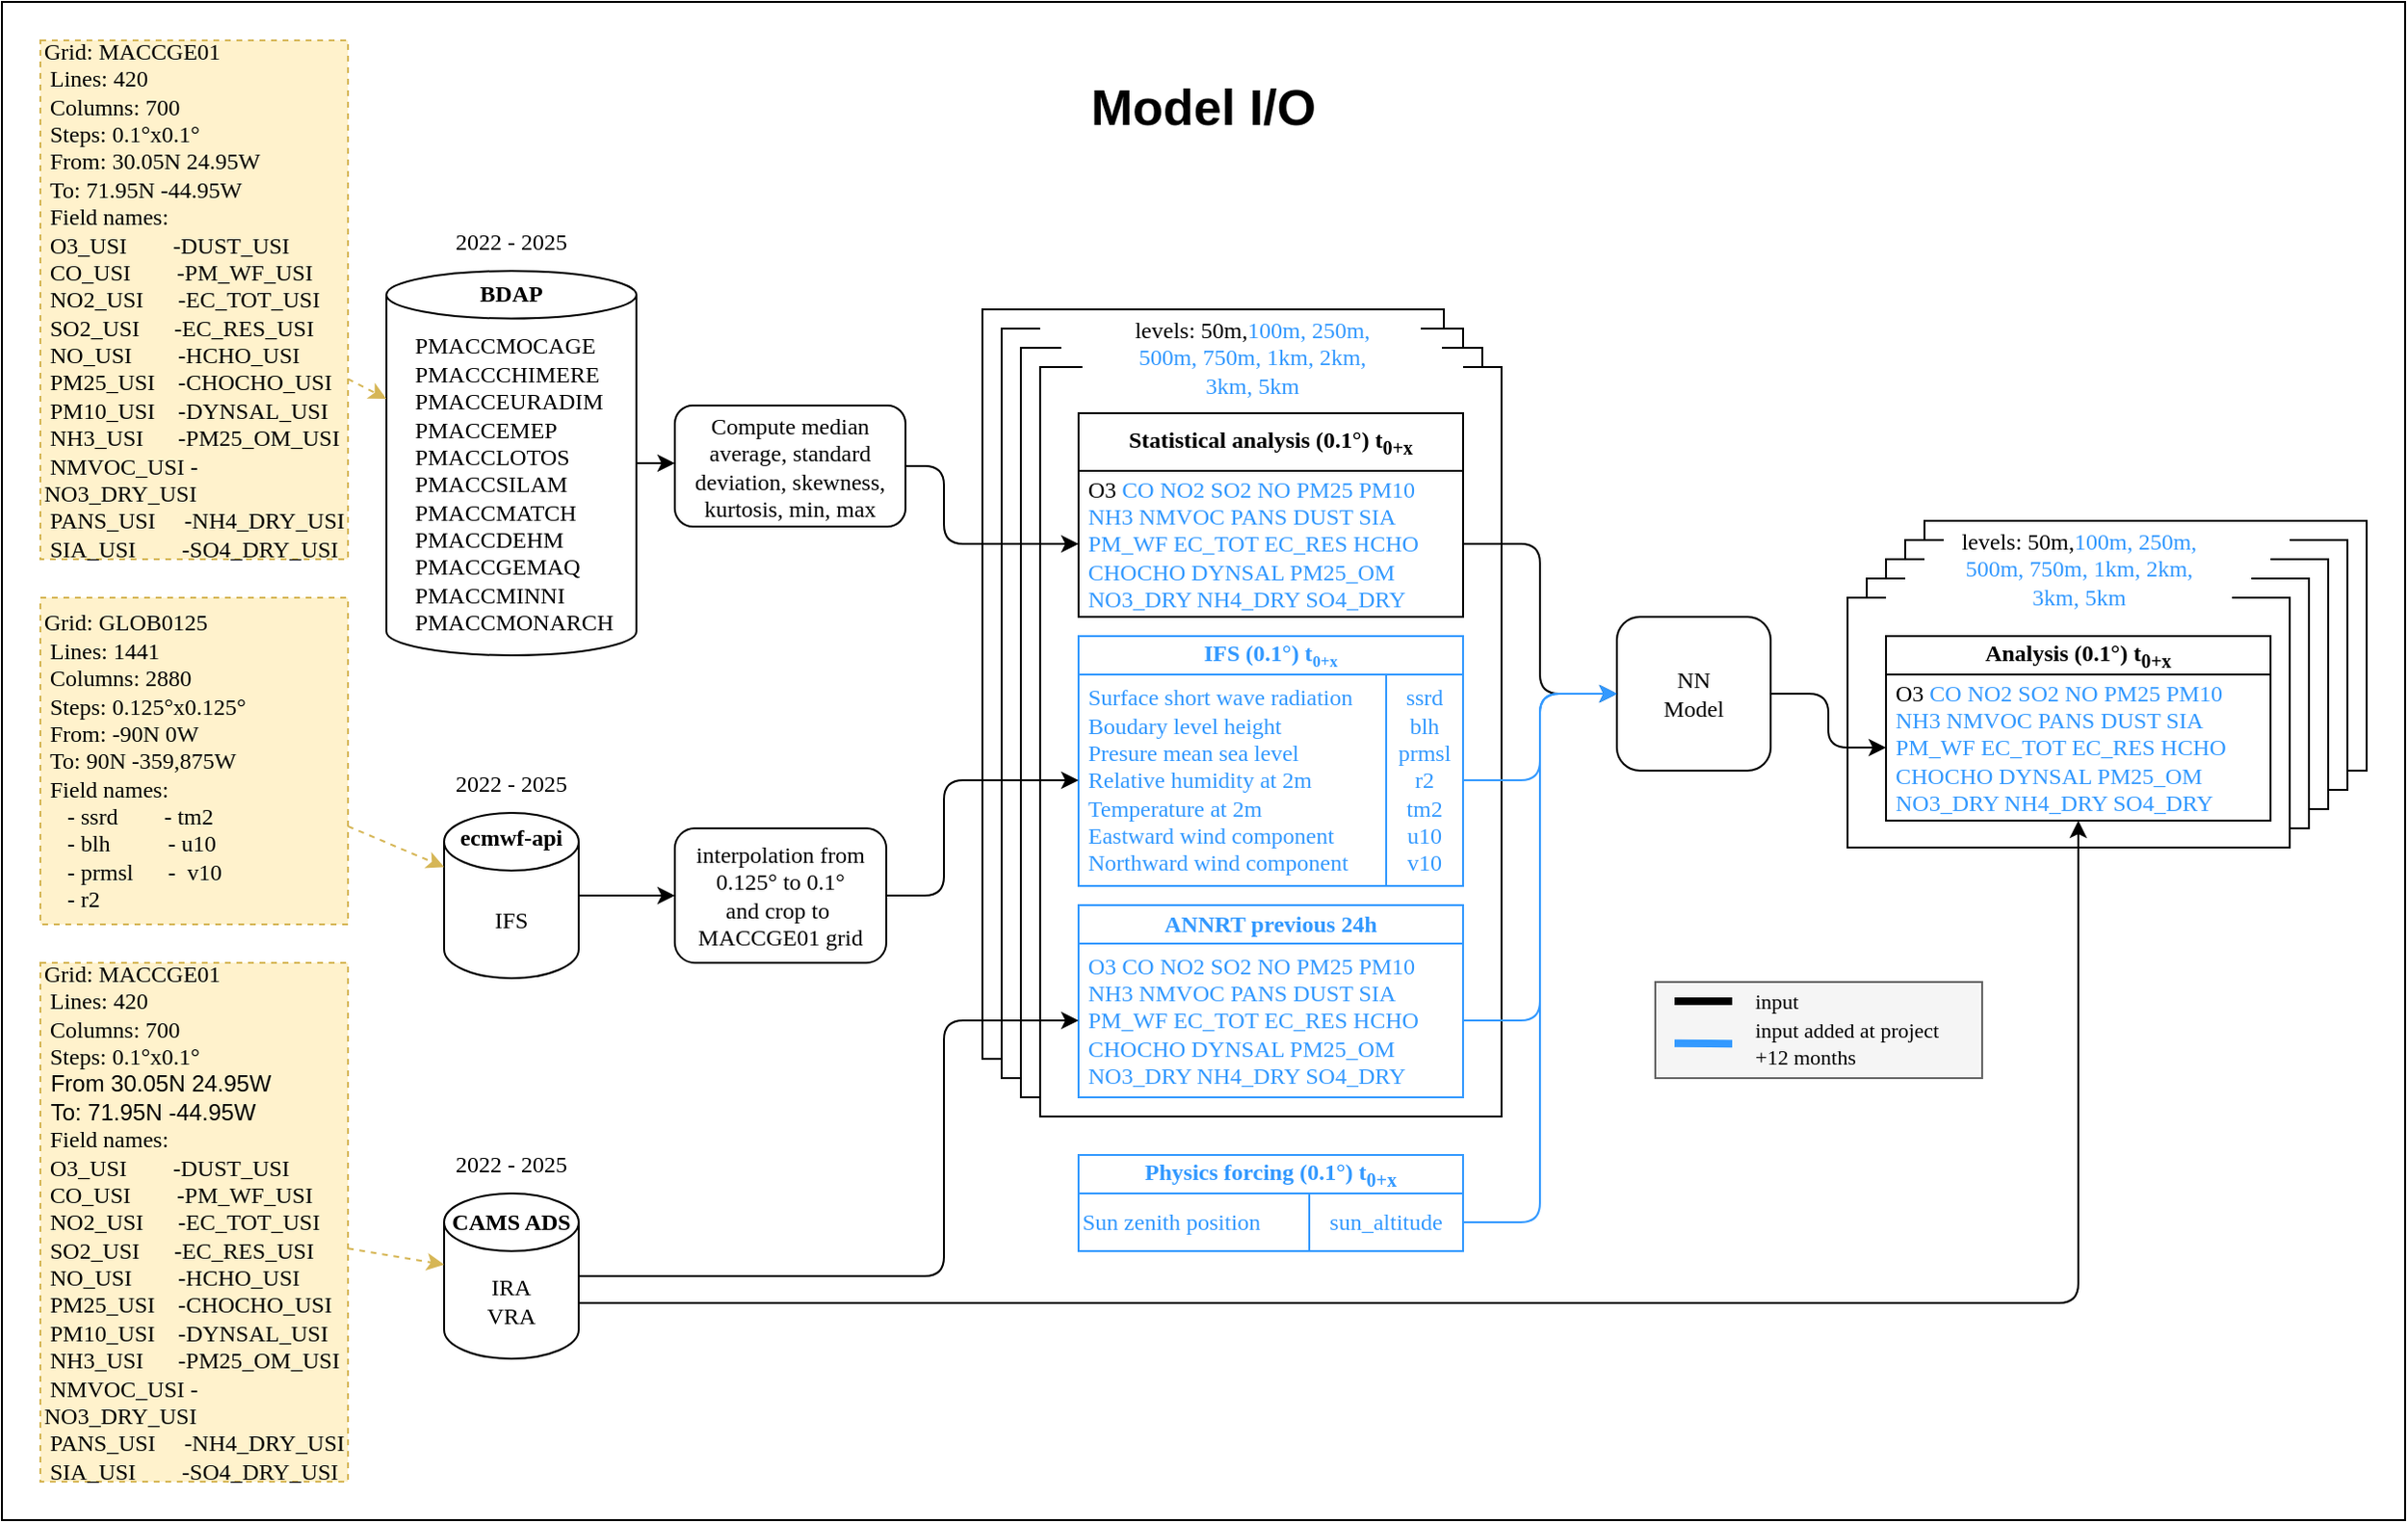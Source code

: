 <mxfile>
    <diagram id="yWbviLKe6FOyX8bAQ1Ro" name="model_io">
        <mxGraphModel dx="2168" dy="1730" grid="1" gridSize="10" guides="0" tooltips="1" connect="1" arrows="1" fold="1" page="0" pageScale="1" pageWidth="850" pageHeight="1100" math="0" shadow="0">
            <root>
                <mxCell id="0"/>
                <mxCell id="1" parent="0"/>
                <mxCell id="GDML8q8V4HNZVmdbKAik-12" value="" style="rounded=0;whiteSpace=wrap;html=1;" parent="1" vertex="1">
                    <mxGeometry x="-520" y="-60" width="1250" height="790" as="geometry"/>
                </mxCell>
                <mxCell id="3HrIp41cybSNqDHHgnm--3" value="" style="rounded=0;whiteSpace=wrap;html=1;" parent="1" vertex="1">
                    <mxGeometry x="-10" y="100" width="240" height="390" as="geometry"/>
                </mxCell>
                <mxCell id="3HrIp41cybSNqDHHgnm--4" value="" style="rounded=0;whiteSpace=wrap;html=1;fontFamily=Atkinson Hyperlegible;fontSource=https%3A%2F%2Ffonts.googleapis.com%2Fcss%3Ffamily%3DAtkinson%2BHyperlegible;" parent="1" vertex="1">
                    <mxGeometry y="110" width="240" height="390" as="geometry"/>
                </mxCell>
                <mxCell id="3HrIp41cybSNqDHHgnm--5" value="" style="rounded=0;whiteSpace=wrap;html=1;fontFamily=Atkinson Hyperlegible;fontSource=https%3A%2F%2Ffonts.googleapis.com%2Fcss%3Ffamily%3DAtkinson%2BHyperlegible;" parent="1" vertex="1">
                    <mxGeometry x="10" y="120" width="240" height="390" as="geometry"/>
                </mxCell>
                <mxCell id="3HrIp41cybSNqDHHgnm--6" value="" style="rounded=0;whiteSpace=wrap;html=1;fontFamily=Atkinson Hyperlegible;fontSource=https%3A%2F%2Ffonts.googleapis.com%2Fcss%3Ffamily%3DAtkinson%2BHyperlegible;" parent="1" vertex="1">
                    <mxGeometry x="480" y="210" width="230" height="130" as="geometry"/>
                </mxCell>
                <mxCell id="3HrIp41cybSNqDHHgnm--7" value="" style="rounded=0;whiteSpace=wrap;html=1;fontFamily=Atkinson Hyperlegible;fontSource=https%3A%2F%2Ffonts.googleapis.com%2Fcss%3Ffamily%3DAtkinson%2BHyperlegible;" parent="1" vertex="1">
                    <mxGeometry x="470" y="220" width="230" height="130" as="geometry"/>
                </mxCell>
                <mxCell id="3HrIp41cybSNqDHHgnm--8" value="" style="rounded=0;whiteSpace=wrap;html=1;fontFamily=Atkinson Hyperlegible;fontSource=https%3A%2F%2Ffonts.googleapis.com%2Fcss%3Ffamily%3DAtkinson%2BHyperlegible;" parent="1" vertex="1">
                    <mxGeometry x="460" y="230" width="230" height="130" as="geometry"/>
                </mxCell>
                <mxCell id="3HrIp41cybSNqDHHgnm--9" value="" style="rounded=0;whiteSpace=wrap;html=1;fontFamily=Atkinson Hyperlegible;fontSource=https%3A%2F%2Ffonts.googleapis.com%2Fcss%3Ffamily%3DAtkinson%2BHyperlegible;" parent="1" vertex="1">
                    <mxGeometry x="450" y="240" width="230" height="130" as="geometry"/>
                </mxCell>
                <mxCell id="3HrIp41cybSNqDHHgnm--10" value="" style="rounded=0;whiteSpace=wrap;html=1;fontFamily=Atkinson Hyperlegible;fontSource=https%3A%2F%2Ffonts.googleapis.com%2Fcss%3Ffamily%3DAtkinson%2BHyperlegible;" parent="1" vertex="1">
                    <mxGeometry x="440" y="250" width="230" height="130" as="geometry"/>
                </mxCell>
                <mxCell id="3HrIp41cybSNqDHHgnm--11" value="" style="rounded=0;whiteSpace=wrap;html=1;fontFamily=Atkinson Hyperlegible;fontSource=https%3A%2F%2Ffonts.googleapis.com%2Fcss%3Ffamily%3DAtkinson%2BHyperlegible;" parent="1" vertex="1">
                    <mxGeometry x="20" y="130" width="240" height="390" as="geometry"/>
                </mxCell>
                <mxCell id="3HrIp41cybSNqDHHgnm--12" value="" style="rounded=0;whiteSpace=wrap;html=1;fontFamily=Atkinson Hyperlegible;fontSize=11;fontColor=#333333;labelBackgroundColor=none;fillColor=#f5f5f5;strokeColor=#666666;fontSource=https%3A%2F%2Ffonts.googleapis.com%2Fcss%3Ffamily%3DAtkinson%2BHyperlegible;" parent="1" vertex="1">
                    <mxGeometry x="340" y="450" width="170" height="50" as="geometry"/>
                </mxCell>
                <mxCell id="3HrIp41cybSNqDHHgnm--13" style="edgeStyle=elbowEdgeStyle;shape=connector;rounded=1;html=1;exitX=1;exitY=0.5;exitDx=0;exitDy=0;strokeColor=default;align=center;verticalAlign=middle;fontFamily=Atkinson Hyperlegible;fontSize=11;fontColor=default;labelBackgroundColor=none;endArrow=classic;fontSource=https%3A%2F%2Ffonts.googleapis.com%2Fcss%3Ffamily%3DAtkinson%2BHyperlegible;entryX=0;entryY=0.5;entryDx=0;entryDy=0;" parent="1" source="3HrIp41cybSNqDHHgnm--14" target="9" edge="1">
                    <mxGeometry relative="1" as="geometry">
                        <mxPoint x="430" y="305" as="targetPoint"/>
                        <mxPoint x="400" y="305" as="sourcePoint"/>
                    </mxGeometry>
                </mxCell>
                <mxCell id="3HrIp41cybSNqDHHgnm--14" value="NN&lt;br&gt;Model" style="rounded=1;whiteSpace=wrap;html=1;labelBackgroundColor=none;fontFamily=Atkinson Hyperlegible;fontSource=https%3A%2F%2Ffonts.googleapis.com%2Fcss%3Ffamily%3DAtkinson%2BHyperlegible;" parent="1" vertex="1">
                    <mxGeometry x="320" y="260" width="80" height="80" as="geometry"/>
                </mxCell>
                <mxCell id="3HrIp41cybSNqDHHgnm--15" value="IFS (0.1°) t&lt;span style=&quot;font-size: 10px;&quot;&gt;&lt;sub&gt;&lt;font style=&quot;color: rgb(51, 153, 255);&quot;&gt;0+x&lt;/font&gt;&lt;/sub&gt;&lt;/span&gt;" style="rounded=0;whiteSpace=wrap;html=1;fontStyle=1;labelBackgroundColor=none;strokeColor=#3399FF;fontColor=#3399FF;fontFamily=Atkinson Hyperlegible;fontSource=https%3A%2F%2Ffonts.googleapis.com%2Fcss%3Ffamily%3DAtkinson%2BHyperlegible;" parent="1" vertex="1">
                    <mxGeometry x="40" y="270" width="200" height="20" as="geometry"/>
                </mxCell>
                <mxCell id="3HrIp41cybSNqDHHgnm--16" style="edgeStyle=elbowEdgeStyle;shape=connector;rounded=1;html=1;exitX=1;exitY=0.5;exitDx=0;exitDy=0;strokeColor=#3399FF;align=center;verticalAlign=middle;fontFamily=Atkinson Hyperlegible;fontSize=11;fontColor=default;labelBackgroundColor=none;endArrow=classic;entryX=0;entryY=0.5;entryDx=0;entryDy=0;fontSource=https%3A%2F%2Ffonts.googleapis.com%2Fcss%3Ffamily%3DAtkinson%2BHyperlegible;" parent="1" source="3HrIp41cybSNqDHHgnm--17" target="3HrIp41cybSNqDHHgnm--14" edge="1">
                    <mxGeometry relative="1" as="geometry">
                        <mxPoint x="320" y="315" as="targetPoint"/>
                    </mxGeometry>
                </mxCell>
                <mxCell id="3HrIp41cybSNqDHHgnm--17" value="&lt;div&gt;&lt;font style=&quot;color: rgb(51, 153, 255);&quot;&gt;&amp;nbsp;Surface short wave radiation&lt;/font&gt;&lt;/div&gt;&lt;div&gt;&lt;font style=&quot;color: rgb(51, 153, 255);&quot;&gt;&amp;nbsp;Boudary level height&lt;/font&gt;&lt;/div&gt;&lt;div&gt;&lt;font style=&quot;color: rgb(51, 153, 255);&quot;&gt;&amp;nbsp;Presure mean sea level&lt;/font&gt;&lt;/div&gt;&lt;div&gt;&lt;font style=&quot;color: rgb(51, 153, 255);&quot;&gt;&amp;nbsp;Relative humidity at 2m&lt;/font&gt;&lt;/div&gt;&lt;div&gt;&lt;font style=&quot;color: rgb(51, 153, 255);&quot;&gt;&amp;nbsp;Temperature at 2m&lt;/font&gt;&lt;/div&gt;&lt;div&gt;&lt;font style=&quot;color: rgb(51, 153, 255);&quot;&gt;&amp;nbsp;Eastward wind component&lt;/font&gt;&lt;/div&gt;&lt;div&gt;&lt;font style=&quot;color: rgb(51, 153, 255);&quot;&gt;&amp;nbsp;Northward wind component&lt;/font&gt;&lt;/div&gt;" style="rounded=0;whiteSpace=wrap;html=1;align=left;gradientColor=none;labelBackgroundColor=none;strokeColor=#3399FF;fontColor=#3399FF;fontFamily=Atkinson Hyperlegible;fontSource=https%3A%2F%2Ffonts.googleapis.com%2Fcss%3Ffamily%3DAtkinson%2BHyperlegible;" parent="1" vertex="1">
                    <mxGeometry x="40" y="290" width="200" height="110" as="geometry"/>
                </mxCell>
                <mxCell id="3HrIp41cybSNqDHHgnm--18" value="Statistical analysis (0.1°) t&lt;sub&gt;0+x&lt;/sub&gt;" style="rounded=0;whiteSpace=wrap;html=1;fontStyle=1;labelBackgroundColor=none;fontFamily=Atkinson Hyperlegible;fontSource=https%3A%2F%2Ffonts.googleapis.com%2Fcss%3Ffamily%3DAtkinson%2BHyperlegible;" parent="1" vertex="1">
                    <mxGeometry x="40" y="154" width="200" height="30" as="geometry"/>
                </mxCell>
                <mxCell id="3HrIp41cybSNqDHHgnm--19" style="edgeStyle=elbowEdgeStyle;shape=connector;rounded=1;html=1;exitX=1;exitY=0.5;exitDx=0;exitDy=0;strokeColor=default;align=center;verticalAlign=middle;fontFamily=Atkinson Hyperlegible;fontSize=11;fontColor=default;labelBackgroundColor=none;endArrow=classic;entryX=0;entryY=0.5;entryDx=0;entryDy=0;fontSource=https%3A%2F%2Ffonts.googleapis.com%2Fcss%3Ffamily%3DAtkinson%2BHyperlegible;" parent="1" source="3HrIp41cybSNqDHHgnm--20" target="3HrIp41cybSNqDHHgnm--14" edge="1">
                    <mxGeometry relative="1" as="geometry">
                        <mxPoint x="310" y="360.0" as="targetPoint"/>
                    </mxGeometry>
                </mxCell>
                <mxCell id="3HrIp41cybSNqDHHgnm--20" value="&lt;div style=&quot;scrollbar-color: rgb(226, 226, 226) rgb(251, 251, 251); text-decoration-color: initial;&quot;&gt;&amp;nbsp;O3 &lt;font style=&quot;color: rgb(51, 153, 255);&quot;&gt;CO NO2 SO2 NO PM25 PM10&lt;/font&gt;&lt;/div&gt;&lt;div style=&quot;scrollbar-color: rgb(226, 226, 226) rgb(251, 251, 251); text-decoration-color: initial;&quot;&gt;&lt;font style=&quot;color: rgb(51, 153, 255);&quot;&gt;&amp;nbsp;NH3 NMVOC PANS DUST SIA&lt;/font&gt;&lt;/div&gt;&lt;div style=&quot;scrollbar-color: rgb(226, 226, 226) rgb(251, 251, 251); text-decoration-color: initial;&quot;&gt;&lt;font style=&quot;color: rgb(51, 153, 255);&quot;&gt;&amp;nbsp;PM_WF EC_TOT EC_RES HCHO&lt;/font&gt;&lt;/div&gt;&lt;div style=&quot;scrollbar-color: rgb(226, 226, 226) rgb(251, 251, 251); text-decoration-color: initial;&quot;&gt;&lt;font style=&quot;color: rgb(51, 153, 255);&quot;&gt;&amp;nbsp;CHOCHO DYNSAL PM25_OM&lt;/font&gt;&lt;/div&gt;&lt;div style=&quot;scrollbar-color: rgb(226, 226, 226) rgb(251, 251, 251); text-decoration-color: initial;&quot;&gt;&lt;font style=&quot;color: rgb(51, 153, 255);&quot;&gt;&amp;nbsp;NO3_DRY NH4_DRY SO4_DRY&lt;/font&gt;&lt;/div&gt;" style="rounded=0;whiteSpace=wrap;html=1;align=left;gradientColor=none;labelBackgroundColor=none;fontFamily=Atkinson Hyperlegible;fontSource=https%3A%2F%2Ffonts.googleapis.com%2Fcss%3Ffamily%3DAtkinson%2BHyperlegible;" parent="1" vertex="1">
                    <mxGeometry x="40" y="184" width="200" height="76" as="geometry"/>
                </mxCell>
                <mxCell id="3HrIp41cybSNqDHHgnm--21" value="Analysis (0.1°) t&lt;sub&gt;0+x&lt;/sub&gt;" style="rounded=0;whiteSpace=wrap;html=1;fontStyle=1;labelBackgroundColor=none;fontFamily=Atkinson Hyperlegible;fontSource=https%3A%2F%2Ffonts.googleapis.com%2Fcss%3Ffamily%3DAtkinson%2BHyperlegible;" parent="1" vertex="1">
                    <mxGeometry x="460" y="270" width="200" height="20" as="geometry"/>
                </mxCell>
                <mxCell id="3HrIp41cybSNqDHHgnm--22" value="" style="endArrow=none;html=1;rounded=1;strokeColor=default;align=center;verticalAlign=middle;fontFamily=Atkinson Hyperlegible;fontSize=11;fontColor=default;labelBackgroundColor=none;endFill=0;startArrow=none;startFill=0;strokeWidth=4;fontSource=https%3A%2F%2Ffonts.googleapis.com%2Fcss%3Ffamily%3DAtkinson%2BHyperlegible;" parent="1" edge="1">
                    <mxGeometry width="50" height="50" relative="1" as="geometry">
                        <mxPoint x="380" y="460" as="sourcePoint"/>
                        <mxPoint x="350" y="460" as="targetPoint"/>
                    </mxGeometry>
                </mxCell>
                <mxCell id="3HrIp41cybSNqDHHgnm--23" value="input" style="text;html=1;align=left;verticalAlign=middle;whiteSpace=wrap;rounded=0;fontFamily=Atkinson Hyperlegible;fontSize=11;fontColor=default;labelBackgroundColor=none;textShadow=0;fontSource=https%3A%2F%2Ffonts.googleapis.com%2Fcss%3Ffamily%3DAtkinson%2BHyperlegible;" parent="1" vertex="1">
                    <mxGeometry x="390" y="450" width="80" height="20" as="geometry"/>
                </mxCell>
                <mxCell id="3HrIp41cybSNqDHHgnm--24" value="input added at project&lt;div&gt;+12 months&lt;/div&gt;" style="text;html=1;align=left;verticalAlign=middle;whiteSpace=wrap;rounded=0;fontFamily=Atkinson Hyperlegible;fontSize=11;fontColor=default;labelBackgroundColor=none;fillColor=#f5f5f5;strokeColor=none;textShadow=0;fontSource=https%3A%2F%2Ffonts.googleapis.com%2Fcss%3Ffamily%3DAtkinson%2BHyperlegible;" parent="1" vertex="1">
                    <mxGeometry x="390" y="474" width="110" height="16" as="geometry"/>
                </mxCell>
                <mxCell id="3HrIp41cybSNqDHHgnm--25" value="" style="endArrow=none;html=1;rounded=1;strokeColor=#3399FF;align=center;verticalAlign=middle;fontFamily=Atkinson Hyperlegible;fontSize=11;fontColor=default;labelBackgroundColor=none;startArrow=none;startFill=0;strokeWidth=4;fontSource=https%3A%2F%2Ffonts.googleapis.com%2Fcss%3Ffamily%3DAtkinson%2BHyperlegible;" parent="1" edge="1">
                    <mxGeometry width="50" height="50" relative="1" as="geometry">
                        <mxPoint x="380" y="482.11" as="sourcePoint"/>
                        <mxPoint x="350" y="481.83" as="targetPoint"/>
                    </mxGeometry>
                </mxCell>
                <mxCell id="3HrIp41cybSNqDHHgnm--27" value="ANNRT previous 24h" style="rounded=0;whiteSpace=wrap;html=1;fontStyle=1;labelBackgroundColor=none;fontColor=#3399FF;strokeColor=#3399FF;fontFamily=Atkinson Hyperlegible;fontSource=https%3A%2F%2Ffonts.googleapis.com%2Fcss%3Ffamily%3DAtkinson%2BHyperlegible;" parent="1" vertex="1">
                    <mxGeometry x="40" y="410" width="200" height="20" as="geometry"/>
                </mxCell>
                <mxCell id="3HrIp41cybSNqDHHgnm--29" value="&lt;div style=&quot;forced-color-adjust: none; scrollbar-color: rgb(226, 226, 226) rgb(251, 251, 251); font-family: &amp;quot;Atkinson Hyperlegible&amp;quot;; font-size: 12px; font-style: normal; font-variant-ligatures: normal; font-variant-caps: normal; font-weight: 400; letter-spacing: normal; orphans: 2; text-align: left; text-indent: 0px; text-transform: none; widows: 2; word-spacing: 0px; -webkit-text-stroke-width: 0px; white-space: normal; text-decoration-thickness: initial; text-decoration-style: initial; text-decoration-color: initial; background-color: initial;&quot;&gt;&lt;font&gt;&lt;font style=&quot;color: rgb(51, 153, 255);&quot;&gt;&amp;nbsp;O3&amp;nbsp;&lt;/font&gt;&lt;font style=&quot;forced-color-adjust: none; scrollbar-color: rgb(226, 226, 226) rgb(251, 251, 251); background-color: initial; text-decoration-color: initial; color: rgb(51, 153, 255);&quot;&gt;CO NO2 SO2 NO PM25 PM10&lt;/font&gt;&lt;/font&gt;&lt;/div&gt;&lt;div style=&quot;forced-color-adjust: none; scrollbar-color: rgb(226, 226, 226) rgb(251, 251, 251); font-family: &amp;quot;Atkinson Hyperlegible&amp;quot;; font-size: 12px; font-style: normal; font-variant-ligatures: normal; font-variant-caps: normal; font-weight: 400; letter-spacing: normal; orphans: 2; text-align: left; text-indent: 0px; text-transform: none; widows: 2; word-spacing: 0px; -webkit-text-stroke-width: 0px; white-space: normal; text-decoration-thickness: initial; text-decoration-style: initial; text-decoration-color: initial; background-color: initial;&quot;&gt;&lt;font style=&quot;forced-color-adjust: none; scrollbar-color: rgb(226, 226, 226) rgb(251, 251, 251); background-color: initial; text-decoration-color: initial; color: rgb(51, 153, 255);&quot;&gt;&amp;nbsp;NH3 NMVOC PANS DUST SIA&lt;/font&gt;&lt;/div&gt;&lt;div style=&quot;forced-color-adjust: none; scrollbar-color: rgb(226, 226, 226) rgb(251, 251, 251); font-family: &amp;quot;Atkinson Hyperlegible&amp;quot;; font-size: 12px; font-style: normal; font-variant-ligatures: normal; font-variant-caps: normal; font-weight: 400; letter-spacing: normal; orphans: 2; text-align: left; text-indent: 0px; text-transform: none; widows: 2; word-spacing: 0px; -webkit-text-stroke-width: 0px; white-space: normal; text-decoration-thickness: initial; text-decoration-style: initial; text-decoration-color: initial; background-color: initial;&quot;&gt;&lt;font style=&quot;forced-color-adjust: none; scrollbar-color: rgb(226, 226, 226) rgb(251, 251, 251); background-color: initial; text-decoration-color: initial; color: rgb(51, 153, 255);&quot;&gt;&amp;nbsp;PM_WF EC_TOT EC_RES HCHO&lt;/font&gt;&lt;/div&gt;&lt;div style=&quot;forced-color-adjust: none; scrollbar-color: rgb(226, 226, 226) rgb(251, 251, 251); font-family: &amp;quot;Atkinson Hyperlegible&amp;quot;; font-size: 12px; font-style: normal; font-variant-ligatures: normal; font-variant-caps: normal; font-weight: 400; letter-spacing: normal; orphans: 2; text-align: left; text-indent: 0px; text-transform: none; widows: 2; word-spacing: 0px; -webkit-text-stroke-width: 0px; white-space: normal; text-decoration-thickness: initial; text-decoration-style: initial; text-decoration-color: initial; background-color: initial;&quot;&gt;&lt;font style=&quot;forced-color-adjust: none; scrollbar-color: rgb(226, 226, 226) rgb(251, 251, 251); background-color: initial; text-decoration-color: initial; color: rgb(51, 153, 255);&quot;&gt;&amp;nbsp;CHOCHO DYNSAL PM25_OM&lt;/font&gt;&lt;/div&gt;&lt;div style=&quot;forced-color-adjust: none; scrollbar-color: rgb(226, 226, 226) rgb(251, 251, 251); font-family: &amp;quot;Atkinson Hyperlegible&amp;quot;; font-size: 12px; font-style: normal; font-variant-ligatures: normal; font-variant-caps: normal; font-weight: 400; letter-spacing: normal; orphans: 2; text-align: left; text-indent: 0px; text-transform: none; widows: 2; word-spacing: 0px; -webkit-text-stroke-width: 0px; white-space: normal; text-decoration-thickness: initial; text-decoration-style: initial; text-decoration-color: initial; background-color: initial;&quot;&gt;&lt;font style=&quot;forced-color-adjust: none; scrollbar-color: rgb(226, 226, 226) rgb(251, 251, 251); background-color: initial; text-decoration-color: initial; color: rgb(51, 153, 255);&quot;&gt;&amp;nbsp;NO3_DRY NH4_DRY SO4_DRY&lt;/font&gt;&lt;/div&gt;" style="rounded=0;whiteSpace=wrap;html=1;align=left;gradientColor=none;labelBackgroundColor=none;fontColor=#3399FF;strokeColor=#3399FF;fontFamily=Atkinson Hyperlegible;fontSource=https%3A%2F%2Ffonts.googleapis.com%2Fcss%3Ffamily%3DAtkinson%2BHyperlegible;" parent="1" vertex="1">
                    <mxGeometry x="40" y="430" width="200" height="80" as="geometry"/>
                </mxCell>
                <mxCell id="3HrIp41cybSNqDHHgnm--30" value="&lt;font style=&quot;color: rgb(51, 153, 255);&quot;&gt;ssrd&lt;/font&gt;&lt;div&gt;&lt;font style=&quot;color: rgb(51, 153, 255);&quot;&gt;blh&lt;/font&gt;&lt;/div&gt;&lt;div&gt;&lt;font style=&quot;color: rgb(51, 153, 255);&quot;&gt;prmsl&lt;/font&gt;&lt;/div&gt;&lt;div&gt;&lt;font style=&quot;color: rgb(51, 153, 255);&quot;&gt;r2&lt;/font&gt;&lt;/div&gt;&lt;div&gt;&lt;font style=&quot;color: rgb(51, 153, 255);&quot;&gt;tm2&lt;/font&gt;&lt;/div&gt;&lt;div&gt;&lt;font style=&quot;color: rgb(51, 153, 255);&quot;&gt;u10&lt;/font&gt;&lt;/div&gt;&lt;div&gt;&lt;font style=&quot;color: rgb(51, 153, 255);&quot;&gt;v10&lt;/font&gt;&lt;/div&gt;" style="rounded=0;whiteSpace=wrap;html=1;strokeColor=#3399FF;fontColor=#3399FF;fontFamily=Atkinson Hyperlegible;fontSource=https%3A%2F%2Ffonts.googleapis.com%2Fcss%3Ffamily%3DAtkinson%2BHyperlegible;" parent="1" vertex="1">
                    <mxGeometry x="200" y="290" width="40" height="110" as="geometry"/>
                </mxCell>
                <mxCell id="3HrIp41cybSNqDHHgnm--34" value="" style="rounded=0;whiteSpace=wrap;html=1;strokeColor=none;fontFamily=Atkinson Hyperlegible;fontSource=https%3A%2F%2Ffonts.googleapis.com%2Fcss%3Ffamily%3DAtkinson%2BHyperlegible;" parent="1" vertex="1">
                    <mxGeometry x="460" y="243" width="180" height="10" as="geometry"/>
                </mxCell>
                <mxCell id="3HrIp41cybSNqDHHgnm--35" value="" style="rounded=0;whiteSpace=wrap;html=1;strokeColor=none;fontFamily=Atkinson Hyperlegible;fontSource=https%3A%2F%2Ffonts.googleapis.com%2Fcss%3Ffamily%3DAtkinson%2BHyperlegible;" parent="1" vertex="1">
                    <mxGeometry x="470" y="233" width="180" height="10" as="geometry"/>
                </mxCell>
                <mxCell id="3HrIp41cybSNqDHHgnm--36" value="" style="rounded=0;whiteSpace=wrap;html=1;strokeColor=none;fontFamily=Atkinson Hyperlegible;fontSource=https%3A%2F%2Ffonts.googleapis.com%2Fcss%3Ffamily%3DAtkinson%2BHyperlegible;" parent="1" vertex="1">
                    <mxGeometry x="480" y="223" width="180" height="10" as="geometry"/>
                </mxCell>
                <mxCell id="3HrIp41cybSNqDHHgnm--39" value="" style="rounded=0;whiteSpace=wrap;html=1;strokeColor=none;fontFamily=Atkinson Hyperlegible;fontSource=https%3A%2F%2Ffonts.googleapis.com%2Fcss%3Ffamily%3DAtkinson%2BHyperlegible;" parent="1" vertex="1">
                    <mxGeometry x="42" y="126" width="198" height="10" as="geometry"/>
                </mxCell>
                <mxCell id="3HrIp41cybSNqDHHgnm--40" value="" style="rounded=0;whiteSpace=wrap;html=1;strokeColor=none;fontFamily=Atkinson Hyperlegible;fontSource=https%3A%2F%2Ffonts.googleapis.com%2Fcss%3Ffamily%3DAtkinson%2BHyperlegible;" parent="1" vertex="1">
                    <mxGeometry x="490" y="213" width="180" height="10" as="geometry"/>
                </mxCell>
                <mxCell id="3HrIp41cybSNqDHHgnm--41" value="" style="rounded=0;whiteSpace=wrap;html=1;strokeColor=none;fontFamily=Atkinson Hyperlegible;fontSource=https%3A%2F%2Ffonts.googleapis.com%2Fcss%3Ffamily%3DAtkinson%2BHyperlegible;" parent="1" vertex="1">
                    <mxGeometry x="31" y="116" width="198" height="10" as="geometry"/>
                </mxCell>
                <mxCell id="3HrIp41cybSNqDHHgnm--42" value="" style="rounded=0;whiteSpace=wrap;html=1;strokeColor=none;fontFamily=Atkinson Hyperlegible;fontSource=https%3A%2F%2Ffonts.googleapis.com%2Fcss%3Ffamily%3DAtkinson%2BHyperlegible;" parent="1" vertex="1">
                    <mxGeometry x="20" y="106" width="198" height="10" as="geometry"/>
                </mxCell>
                <mxCell id="3HrIp41cybSNqDHHgnm--43" value="&lt;span style=&quot;text-align: left;&quot;&gt;levels: 50m,&lt;font style=&quot;color: rgb(51, 153, 255);&quot;&gt;100m, 250m, 500m, 750m, 1km, 2km, 3km, 5km&lt;/font&gt;&lt;/span&gt;" style="rounded=0;whiteSpace=wrap;html=1;strokeColor=none;fontFamily=Atkinson Hyperlegible;fontSource=https%3A%2F%2Ffonts.googleapis.com%2Fcss%3Ffamily%3DAtkinson%2BHyperlegible;" parent="1" vertex="1">
                    <mxGeometry x="65.5" y="103" width="129" height="44" as="geometry"/>
                </mxCell>
                <mxCell id="3HrIp41cybSNqDHHgnm--44" value="&lt;span style=&quot;text-align: left;&quot;&gt;levels: 50m,&lt;font style=&quot;color: rgb(51, 153, 255);&quot;&gt;100m, 250m, 500m, 750m, 1km, 2km, 3km, 5km&lt;/font&gt;&lt;/span&gt;" style="rounded=0;whiteSpace=wrap;html=1;strokeColor=none;fontFamily=Atkinson Hyperlegible;fontSource=https%3A%2F%2Ffonts.googleapis.com%2Fcss%3Ffamily%3DAtkinson%2BHyperlegible;" parent="1" vertex="1">
                    <mxGeometry x="495.5" y="223" width="129" height="24" as="geometry"/>
                </mxCell>
                <mxCell id="3HrIp41cybSNqDHHgnm--59" style="edgeStyle=none;html=1;" parent="1" edge="1">
                    <mxGeometry relative="1" as="geometry">
                        <mxPoint x="-190" y="180" as="sourcePoint"/>
                        <mxPoint x="-170" y="180" as="targetPoint"/>
                    </mxGeometry>
                </mxCell>
                <mxCell id="3HrIp41cybSNqDHHgnm--58" style="html=1;entryX=0;entryY=0.5;entryDx=0;entryDy=0;exitX=1;exitY=0.5;exitDx=0;exitDy=0;edgeStyle=elbowEdgeStyle;" parent="1" source="3HrIp41cybSNqDHHgnm--57" target="3HrIp41cybSNqDHHgnm--20" edge="1">
                    <mxGeometry relative="1" as="geometry">
                        <Array as="points">
                            <mxPoint x="-30" y="200"/>
                        </Array>
                    </mxGeometry>
                </mxCell>
                <mxCell id="3HrIp41cybSNqDHHgnm--57" value="Compute median average, standard deviation, skewness, kurtosis, min, max" style="rounded=1;whiteSpace=wrap;html=1;fontFamily=Atkinson Hyperlegible;fontSource=https%3A%2F%2Ffonts.googleapis.com%2Fcss%3Ffamily%3DAtkinson%2BHyperlegible;" parent="1" vertex="1">
                    <mxGeometry x="-170" y="150" width="120" height="63" as="geometry"/>
                </mxCell>
                <mxCell id="3HrIp41cybSNqDHHgnm--60" value="&lt;div style=&quot;scrollbar-color: rgb(226, 226, 226) rgb(251, 251, 251); text-align: left; text-decoration-color: initial;&quot;&gt;&lt;font face=&quot;Atkinson Hyperlegible&quot; data-font-src=&quot;https://fonts.googleapis.com/css?family=Atkinson+Hyperlegible&quot;&gt;&amp;nbsp;PMACCMOCAGE&lt;/font&gt;&lt;/div&gt;&lt;div style=&quot;scrollbar-color: rgb(226, 226, 226) rgb(251, 251, 251); text-align: left; text-decoration-color: initial;&quot;&gt;&lt;font face=&quot;Atkinson Hyperlegible&quot; data-font-src=&quot;https://fonts.googleapis.com/css?family=Atkinson+Hyperlegible&quot;&gt;&amp;nbsp;PMACCCHIMERE&lt;/font&gt;&lt;/div&gt;&lt;div style=&quot;scrollbar-color: rgb(226, 226, 226) rgb(251, 251, 251); text-align: left; text-decoration-color: initial;&quot;&gt;&lt;font face=&quot;Atkinson Hyperlegible&quot; data-font-src=&quot;https://fonts.googleapis.com/css?family=Atkinson+Hyperlegible&quot;&gt;&amp;nbsp;PMACCEURADIM&lt;/font&gt;&lt;/div&gt;&lt;div style=&quot;scrollbar-color: rgb(226, 226, 226) rgb(251, 251, 251); text-align: left; text-decoration-color: initial;&quot;&gt;&lt;font face=&quot;Atkinson Hyperlegible&quot; data-font-src=&quot;https://fonts.googleapis.com/css?family=Atkinson+Hyperlegible&quot;&gt;&amp;nbsp;PMACCEMEP&lt;/font&gt;&lt;/div&gt;&lt;div style=&quot;scrollbar-color: rgb(226, 226, 226) rgb(251, 251, 251); text-align: left; text-decoration-color: initial;&quot;&gt;&lt;font face=&quot;Atkinson Hyperlegible&quot; data-font-src=&quot;https://fonts.googleapis.com/css?family=Atkinson+Hyperlegible&quot;&gt;&amp;nbsp;PMACCLOTOS&lt;/font&gt;&lt;/div&gt;&lt;div style=&quot;scrollbar-color: rgb(226, 226, 226) rgb(251, 251, 251); text-align: left; text-decoration-color: initial;&quot;&gt;&lt;font face=&quot;Atkinson Hyperlegible&quot; data-font-src=&quot;https://fonts.googleapis.com/css?family=Atkinson+Hyperlegible&quot;&gt;&amp;nbsp;PMACCSILAM&lt;/font&gt;&lt;/div&gt;&lt;div style=&quot;scrollbar-color: rgb(226, 226, 226) rgb(251, 251, 251); text-align: left; text-decoration-color: initial;&quot;&gt;&lt;font face=&quot;Atkinson Hyperlegible&quot; data-font-src=&quot;https://fonts.googleapis.com/css?family=Atkinson+Hyperlegible&quot;&gt;&amp;nbsp;PMACCMATCH&lt;/font&gt;&lt;/div&gt;&lt;div style=&quot;scrollbar-color: rgb(226, 226, 226) rgb(251, 251, 251); text-align: left; text-decoration-color: initial;&quot;&gt;&lt;font face=&quot;Atkinson Hyperlegible&quot; data-font-src=&quot;https://fonts.googleapis.com/css?family=Atkinson+Hyperlegible&quot;&gt;&amp;nbsp;PMACCDEHM&lt;/font&gt;&lt;/div&gt;&lt;div style=&quot;scrollbar-color: rgb(226, 226, 226) rgb(251, 251, 251); text-align: left; text-decoration-color: initial;&quot;&gt;&lt;font face=&quot;Atkinson Hyperlegible&quot; data-font-src=&quot;https://fonts.googleapis.com/css?family=Atkinson+Hyperlegible&quot;&gt;&amp;nbsp;PMACCGEMAQ&lt;/font&gt;&lt;/div&gt;&lt;div style=&quot;scrollbar-color: rgb(226, 226, 226) rgb(251, 251, 251); text-align: left; text-decoration-color: initial;&quot;&gt;&lt;font face=&quot;Atkinson Hyperlegible&quot; data-font-src=&quot;https://fonts.googleapis.com/css?family=Atkinson+Hyperlegible&quot;&gt;&amp;nbsp;PMACCMINNI&lt;/font&gt;&lt;/div&gt;&lt;div style=&quot;scrollbar-color: rgb(226, 226, 226) rgb(251, 251, 251); text-align: left; text-decoration-color: initial;&quot;&gt;&lt;font face=&quot;Atkinson Hyperlegible&quot; data-font-src=&quot;https://fonts.googleapis.com/css?family=Atkinson+Hyperlegible&quot;&gt;&amp;nbsp;PMACCMONARCH&lt;/font&gt;&lt;/div&gt;" style="shape=cylinder3;whiteSpace=wrap;html=1;boundedLbl=1;backgroundOutline=1;size=12.367;" parent="1" vertex="1">
                    <mxGeometry x="-320" y="80" width="130" height="200" as="geometry"/>
                </mxCell>
                <mxCell id="a0bZDyx0pZoTvptjNpN1-2" style="edgeStyle=none;html=1;entryX=0;entryY=0.5;entryDx=0;entryDy=0;" parent="1" source="a0bZDyx0pZoTvptjNpN1-3" target="a0bZDyx0pZoTvptjNpN1-5" edge="1">
                    <mxGeometry relative="1" as="geometry"/>
                </mxCell>
                <mxCell id="a0bZDyx0pZoTvptjNpN1-3" value="&lt;div&gt;IFS&lt;/div&gt;" style="shape=cylinder3;whiteSpace=wrap;html=1;boundedLbl=1;backgroundOutline=1;size=15;fontFamily=Atkinson Hyperlegible;fontSource=https%3A%2F%2Ffonts.googleapis.com%2Fcss%3Ffamily%3DAtkinson%2BHyperlegible;" parent="1" vertex="1">
                    <mxGeometry x="-290" y="362" width="70" height="86" as="geometry"/>
                </mxCell>
                <mxCell id="a0bZDyx0pZoTvptjNpN1-4" style="edgeStyle=elbowEdgeStyle;html=1;exitX=1;exitY=0.5;exitDx=0;exitDy=0;entryX=0;entryY=0.5;entryDx=0;entryDy=0;" parent="1" source="a0bZDyx0pZoTvptjNpN1-5" target="3HrIp41cybSNqDHHgnm--17" edge="1">
                    <mxGeometry relative="1" as="geometry">
                        <mxPoint x="40" y="375" as="targetPoint"/>
                        <mxPoint x="-100" y="410" as="sourcePoint"/>
                        <Array as="points">
                            <mxPoint x="-30" y="370"/>
                        </Array>
                    </mxGeometry>
                </mxCell>
                <mxCell id="a0bZDyx0pZoTvptjNpN1-5" value="interpolation from&lt;div&gt;0.125° to 0.1°&lt;div&gt;and crop to&amp;nbsp;&lt;/div&gt;&lt;div&gt;MACCGE01 grid&lt;/div&gt;&lt;/div&gt;" style="rounded=1;whiteSpace=wrap;html=1;fontFamily=Atkinson Hyperlegible;fontSource=https%3A%2F%2Ffonts.googleapis.com%2Fcss%3Ffamily%3DAtkinson%2BHyperlegible;" parent="1" vertex="1">
                    <mxGeometry x="-170" y="370" width="110" height="70" as="geometry"/>
                </mxCell>
                <mxCell id="jRtoPWV4T0ZTj9otzOpW-1" value="IRA&lt;br&gt;VRA" style="shape=cylinder3;whiteSpace=wrap;html=1;boundedLbl=1;backgroundOutline=1;size=15;fontFamily=Atkinson Hyperlegible;fontSource=https%3A%2F%2Ffonts.googleapis.com%2Fcss%3Ffamily%3DAtkinson%2BHyperlegible;" parent="1" vertex="1">
                    <mxGeometry x="-290" y="560" width="70" height="86" as="geometry"/>
                </mxCell>
                <mxCell id="jRtoPWV4T0ZTj9otzOpW-3" value="2022 - 2025" style="text;html=1;align=center;verticalAlign=middle;whiteSpace=wrap;rounded=0;fontFamily=Atkinson Hyperlegible;fontSource=https%3A%2F%2Ffonts.googleapis.com%2Fcss%3Ffamily%3DAtkinson%2BHyperlegible;" parent="1" vertex="1">
                    <mxGeometry x="-290" y="50" width="70" height="30" as="geometry"/>
                </mxCell>
                <mxCell id="jRtoPWV4T0ZTj9otzOpW-4" value="&lt;b&gt;BDAP&lt;/b&gt;" style="text;html=1;align=center;verticalAlign=middle;whiteSpace=wrap;rounded=0;fontFamily=Atkinson Hyperlegible;fontSource=https%3A%2F%2Ffonts.googleapis.com%2Fcss%3Ffamily%3DAtkinson%2BHyperlegible;" parent="1" vertex="1">
                    <mxGeometry x="-320" y="80" width="130" height="24" as="geometry"/>
                </mxCell>
                <mxCell id="jRtoPWV4T0ZTj9otzOpW-5" value="&lt;b&gt;ecmwf-api&lt;/b&gt;" style="text;html=1;align=center;verticalAlign=middle;whiteSpace=wrap;rounded=0;fontFamily=Atkinson Hyperlegible;fontSource=https%3A%2F%2Ffonts.googleapis.com%2Fcss%3Ffamily%3DAtkinson%2BHyperlegible;" parent="1" vertex="1">
                    <mxGeometry x="-290" y="360" width="70" height="30" as="geometry"/>
                </mxCell>
                <mxCell id="jRtoPWV4T0ZTj9otzOpW-7" value="&lt;div&gt;&lt;font face=&quot;Atkinson Hyperlegible&quot;&gt;Grid: MACCGE01&lt;/font&gt;&lt;br&gt;&lt;font face=&quot;Atkinson Hyperlegible&quot;&gt;&amp;nbsp;Lines: 420&lt;/font&gt;&lt;/div&gt;&lt;div&gt;&lt;font data-font-src=&quot;https://fonts.googleapis.com/css?family=Atkinson+Hyperlegible&quot; face=&quot;Atkinson Hyperlegible&quot;&gt;&amp;nbsp;Columns: 700&lt;/font&gt;&lt;/div&gt;&lt;div&gt;&lt;font data-font-src=&quot;https://fonts.googleapis.com/css?family=Atkinson+Hyperlegible&quot; face=&quot;Atkinson Hyperlegible&quot;&gt;&amp;nbsp;Steps: 0.1°x&lt;/font&gt;&lt;span style=&quot;font-family: &amp;quot;Atkinson Hyperlegible&amp;quot;;&quot;&gt;0.1°&lt;/span&gt;&lt;/div&gt;&lt;div&gt;&lt;font data-font-src=&quot;https://fonts.googleapis.com/css?family=Atkinson+Hyperlegible&quot; face=&quot;Atkinson Hyperlegible&quot;&gt;&amp;nbsp;From: 30.05N 24.95W&lt;/font&gt;&lt;/div&gt;&lt;div&gt;&lt;font data-font-src=&quot;https://fonts.googleapis.com/css?family=Atkinson+Hyperlegible&quot; face=&quot;Atkinson Hyperlegible&quot;&gt;&amp;nbsp;To: 71.95N -44.95W&lt;/font&gt;&lt;/div&gt;&lt;div&gt;&lt;font data-font-src=&quot;https://fonts.googleapis.com/css?family=Atkinson+Hyperlegible&quot; face=&quot;Atkinson Hyperlegible&quot;&gt;&amp;nbsp;Field names:&amp;nbsp;&lt;/font&gt;&lt;/div&gt;&lt;div&gt;&lt;div&gt;&lt;font face=&quot;Atkinson Hyperlegible&quot;&gt;&amp;nbsp;O3_USI&amp;nbsp; &amp;nbsp; &amp;nbsp; &amp;nbsp; -&lt;/font&gt;&lt;span style=&quot;font-family: &amp;quot;Atkinson Hyperlegible&amp;quot;;&quot;&gt;DUST_USI&lt;/span&gt;&lt;/div&gt;&lt;div&gt;&lt;font face=&quot;Atkinson Hyperlegible&quot;&gt;&amp;nbsp;CO_USI&amp;nbsp; &amp;nbsp; &amp;nbsp; &amp;nbsp; -&lt;/font&gt;&lt;span style=&quot;font-family: &amp;quot;Atkinson Hyperlegible&amp;quot;;&quot;&gt;PM_WF_USI&lt;/span&gt;&lt;/div&gt;&lt;div&gt;&lt;font face=&quot;Atkinson Hyperlegible&quot;&gt;&amp;nbsp;NO2_USI&amp;nbsp; &amp;nbsp; &amp;nbsp; -&lt;/font&gt;&lt;span style=&quot;font-family: &amp;quot;Atkinson Hyperlegible&amp;quot;;&quot;&gt;EC_TOT_USI&lt;/span&gt;&lt;/div&gt;&lt;div&gt;&lt;font face=&quot;Atkinson Hyperlegible&quot;&gt;&amp;nbsp;SO2_USI&amp;nbsp; &amp;nbsp; &amp;nbsp; -&lt;/font&gt;&lt;span style=&quot;font-family: &amp;quot;Atkinson Hyperlegible&amp;quot;;&quot;&gt;EC_RES_USI&lt;/span&gt;&lt;/div&gt;&lt;div&gt;&lt;font face=&quot;Atkinson Hyperlegible&quot;&gt;&amp;nbsp;NO_USI&amp;nbsp; &amp;nbsp; &amp;nbsp; &amp;nbsp; -&lt;/font&gt;&lt;span style=&quot;font-family: &amp;quot;Atkinson Hyperlegible&amp;quot;;&quot;&gt;HCHO_USI&lt;/span&gt;&lt;/div&gt;&lt;div&gt;&lt;font face=&quot;Atkinson Hyperlegible&quot;&gt;&amp;nbsp;PM25_USI&amp;nbsp; &amp;nbsp; -&lt;/font&gt;&lt;span style=&quot;font-family: &amp;quot;Atkinson Hyperlegible&amp;quot;;&quot;&gt;CHOCHO_USI&lt;/span&gt;&lt;/div&gt;&lt;div&gt;&lt;font face=&quot;Atkinson Hyperlegible&quot;&gt;&amp;nbsp;PM10_USI&amp;nbsp; &amp;nbsp; -&lt;/font&gt;&lt;span style=&quot;font-family: &amp;quot;Atkinson Hyperlegible&amp;quot;;&quot;&gt;DYNSAL_USI&lt;/span&gt;&lt;/div&gt;&lt;div&gt;&lt;font face=&quot;Atkinson Hyperlegible&quot;&gt;&amp;nbsp;NH3_USI&amp;nbsp; &amp;nbsp; &amp;nbsp; -&lt;/font&gt;&lt;span style=&quot;font-family: &amp;quot;Atkinson Hyperlegible&amp;quot;;&quot;&gt;PM25_OM_USI&lt;/span&gt;&lt;/div&gt;&lt;div&gt;&lt;font face=&quot;Atkinson Hyperlegible&quot;&gt;&amp;nbsp;NMVOC_USI -&lt;/font&gt;&lt;span style=&quot;font-family: &amp;quot;Atkinson Hyperlegible&amp;quot;;&quot;&gt;NO3_DRY_USI&lt;/span&gt;&lt;/div&gt;&lt;div&gt;&lt;font face=&quot;Atkinson Hyperlegible&quot;&gt;&amp;nbsp;PANS_USI&amp;nbsp; &amp;nbsp; &amp;nbsp;-&lt;/font&gt;&lt;span style=&quot;font-family: &amp;quot;Atkinson Hyperlegible&amp;quot;;&quot;&gt;NH4_DRY_USI&lt;/span&gt;&lt;/div&gt;&lt;div&gt;&lt;font face=&quot;Atkinson Hyperlegible&quot;&gt;&amp;nbsp;SIA_USI&amp;nbsp; &amp;nbsp; &amp;nbsp; &amp;nbsp; -&lt;/font&gt;&lt;span style=&quot;font-family: &amp;quot;Atkinson Hyperlegible&amp;quot;;&quot;&gt;SO4_DRY_USI&lt;/span&gt;&lt;/div&gt;&lt;/div&gt;" style="shape=card;whiteSpace=wrap;html=1;size=0;align=left;fillColor=#fff2cc;strokeColor=#d6b656;dashed=1;" parent="1" vertex="1">
                    <mxGeometry x="-500" y="-40" width="160" height="270" as="geometry"/>
                </mxCell>
                <mxCell id="r0uvffn9Xzls7Y4Rx_QK-6" style="edgeStyle=none;html=1;fillColor=#fff2cc;strokeColor=#d6b656;dashed=1;" parent="1" source="r0uvffn9Xzls7Y4Rx_QK-1" target="jRtoPWV4T0ZTj9otzOpW-1" edge="1">
                    <mxGeometry relative="1" as="geometry"/>
                </mxCell>
                <mxCell id="r0uvffn9Xzls7Y4Rx_QK-1" value="&lt;div&gt;&lt;font face=&quot;Atkinson Hyperlegible&quot;&gt;Grid: MACCGE01&lt;/font&gt;&lt;br&gt;&lt;font face=&quot;Atkinson Hyperlegible&quot;&gt;&amp;nbsp;Lines: 420&lt;/font&gt;&lt;/div&gt;&lt;div&gt;&lt;font data-font-src=&quot;https://fonts.googleapis.com/css?family=Atkinson+Hyperlegible&quot; face=&quot;Atkinson Hyperlegible&quot;&gt;&amp;nbsp;Columns: 700&lt;/font&gt;&lt;/div&gt;&lt;div&gt;&lt;font data-font-src=&quot;https://fonts.googleapis.com/css?family=Atkinson+Hyperlegible&quot; face=&quot;Atkinson Hyperlegible&quot;&gt;&amp;nbsp;Steps: 0.1°x&lt;/font&gt;&lt;span style=&quot;font-family: &amp;quot;Atkinson Hyperlegible&amp;quot;;&quot;&gt;0.1°&lt;/span&gt;&lt;/div&gt;&lt;div&gt;&amp;nbsp;From 30.05N 24.95W&lt;/div&gt;&lt;div&gt;&amp;nbsp;To: 71.95N -44.95W&lt;/div&gt;&lt;div&gt;&lt;font data-font-src=&quot;https://fonts.googleapis.com/css?family=Atkinson+Hyperlegible&quot; face=&quot;Atkinson Hyperlegible&quot;&gt;&amp;nbsp;Field names:&amp;nbsp;&lt;/font&gt;&lt;/div&gt;&lt;div&gt;&lt;font data-font-src=&quot;https://fonts.googleapis.com/css?family=Atkinson+Hyperlegible&quot; face=&quot;Atkinson Hyperlegible&quot;&gt;&amp;nbsp;&lt;/font&gt;&lt;font style=&quot;scrollbar-color: rgb(226, 226, 226) rgb(251, 251, 251); text-decoration-color: initial;&quot; face=&quot;Atkinson Hyperlegible&quot;&gt;O3_USI&amp;nbsp; &amp;nbsp; &amp;nbsp; &amp;nbsp; -&lt;/font&gt;&lt;span style=&quot;scrollbar-color: rgb(226, 226, 226) rgb(251, 251, 251); font-family: &amp;quot;Atkinson Hyperlegible&amp;quot;; text-decoration-color: initial;&quot;&gt;DUST_USI&lt;/span&gt;&lt;/div&gt;&lt;div style=&quot;scrollbar-color: rgb(226, 226, 226) rgb(251, 251, 251); text-decoration-color: initial;&quot;&gt;&lt;font style=&quot;scrollbar-color: rgb(226, 226, 226) rgb(251, 251, 251); text-decoration-color: initial;&quot; face=&quot;Atkinson Hyperlegible&quot;&gt;&amp;nbsp;CO_USI&amp;nbsp; &amp;nbsp; &amp;nbsp; &amp;nbsp; -&lt;/font&gt;&lt;span style=&quot;scrollbar-color: rgb(226, 226, 226) rgb(251, 251, 251); font-family: &amp;quot;Atkinson Hyperlegible&amp;quot;; text-decoration-color: initial;&quot;&gt;PM_WF_USI&lt;/span&gt;&lt;/div&gt;&lt;div style=&quot;scrollbar-color: rgb(226, 226, 226) rgb(251, 251, 251); text-decoration-color: initial;&quot;&gt;&lt;font style=&quot;scrollbar-color: rgb(226, 226, 226) rgb(251, 251, 251); text-decoration-color: initial;&quot; face=&quot;Atkinson Hyperlegible&quot;&gt;&amp;nbsp;NO2_USI&amp;nbsp; &amp;nbsp; &amp;nbsp; -&lt;/font&gt;&lt;span style=&quot;scrollbar-color: rgb(226, 226, 226) rgb(251, 251, 251); font-family: &amp;quot;Atkinson Hyperlegible&amp;quot;; text-decoration-color: initial;&quot;&gt;EC_TOT_USI&lt;/span&gt;&lt;/div&gt;&lt;div style=&quot;scrollbar-color: rgb(226, 226, 226) rgb(251, 251, 251); text-decoration-color: initial;&quot;&gt;&lt;font style=&quot;scrollbar-color: rgb(226, 226, 226) rgb(251, 251, 251); text-decoration-color: initial;&quot; face=&quot;Atkinson Hyperlegible&quot;&gt;&amp;nbsp;SO2_USI&amp;nbsp; &amp;nbsp; &amp;nbsp; -&lt;/font&gt;&lt;span style=&quot;scrollbar-color: rgb(226, 226, 226) rgb(251, 251, 251); font-family: &amp;quot;Atkinson Hyperlegible&amp;quot;; text-decoration-color: initial;&quot;&gt;EC_RES_USI&lt;/span&gt;&lt;/div&gt;&lt;div style=&quot;scrollbar-color: rgb(226, 226, 226) rgb(251, 251, 251); text-decoration-color: initial;&quot;&gt;&lt;font style=&quot;scrollbar-color: rgb(226, 226, 226) rgb(251, 251, 251); text-decoration-color: initial;&quot; face=&quot;Atkinson Hyperlegible&quot;&gt;&amp;nbsp;NO_USI&amp;nbsp; &amp;nbsp; &amp;nbsp; &amp;nbsp; -&lt;/font&gt;&lt;span style=&quot;scrollbar-color: rgb(226, 226, 226) rgb(251, 251, 251); font-family: &amp;quot;Atkinson Hyperlegible&amp;quot;; text-decoration-color: initial;&quot;&gt;HCHO_USI&lt;/span&gt;&lt;/div&gt;&lt;div style=&quot;scrollbar-color: rgb(226, 226, 226) rgb(251, 251, 251); text-decoration-color: initial;&quot;&gt;&lt;font style=&quot;scrollbar-color: rgb(226, 226, 226) rgb(251, 251, 251); text-decoration-color: initial;&quot; face=&quot;Atkinson Hyperlegible&quot;&gt;&amp;nbsp;PM25_USI&amp;nbsp; &amp;nbsp; -&lt;/font&gt;&lt;span style=&quot;scrollbar-color: rgb(226, 226, 226) rgb(251, 251, 251); font-family: &amp;quot;Atkinson Hyperlegible&amp;quot;; text-decoration-color: initial;&quot;&gt;CHOCHO_USI&lt;/span&gt;&lt;/div&gt;&lt;div style=&quot;scrollbar-color: rgb(226, 226, 226) rgb(251, 251, 251); text-decoration-color: initial;&quot;&gt;&lt;font style=&quot;scrollbar-color: rgb(226, 226, 226) rgb(251, 251, 251); text-decoration-color: initial;&quot; face=&quot;Atkinson Hyperlegible&quot;&gt;&amp;nbsp;PM10_USI&amp;nbsp; &amp;nbsp; -&lt;/font&gt;&lt;span style=&quot;scrollbar-color: rgb(226, 226, 226) rgb(251, 251, 251); font-family: &amp;quot;Atkinson Hyperlegible&amp;quot;; text-decoration-color: initial;&quot;&gt;DYNSAL_USI&lt;/span&gt;&lt;/div&gt;&lt;div style=&quot;scrollbar-color: rgb(226, 226, 226) rgb(251, 251, 251); text-decoration-color: initial;&quot;&gt;&lt;font style=&quot;scrollbar-color: rgb(226, 226, 226) rgb(251, 251, 251); text-decoration-color: initial;&quot; face=&quot;Atkinson Hyperlegible&quot;&gt;&amp;nbsp;NH3_USI&amp;nbsp; &amp;nbsp; &amp;nbsp; -&lt;/font&gt;&lt;span style=&quot;scrollbar-color: rgb(226, 226, 226) rgb(251, 251, 251); font-family: &amp;quot;Atkinson Hyperlegible&amp;quot;; text-decoration-color: initial;&quot;&gt;PM25_OM_USI&lt;/span&gt;&lt;/div&gt;&lt;div style=&quot;scrollbar-color: rgb(226, 226, 226) rgb(251, 251, 251); text-decoration-color: initial;&quot;&gt;&lt;font style=&quot;scrollbar-color: rgb(226, 226, 226) rgb(251, 251, 251); text-decoration-color: initial;&quot; face=&quot;Atkinson Hyperlegible&quot;&gt;&amp;nbsp;NMVOC_USI -&lt;/font&gt;&lt;span style=&quot;scrollbar-color: rgb(226, 226, 226) rgb(251, 251, 251); font-family: &amp;quot;Atkinson Hyperlegible&amp;quot;; text-decoration-color: initial;&quot;&gt;NO3_DRY_USI&lt;/span&gt;&lt;/div&gt;&lt;div style=&quot;scrollbar-color: rgb(226, 226, 226) rgb(251, 251, 251); text-decoration-color: initial;&quot;&gt;&lt;font style=&quot;scrollbar-color: rgb(226, 226, 226) rgb(251, 251, 251); text-decoration-color: initial;&quot; face=&quot;Atkinson Hyperlegible&quot;&gt;&amp;nbsp;PANS_USI&amp;nbsp; &amp;nbsp; &amp;nbsp;-&lt;/font&gt;&lt;span style=&quot;scrollbar-color: rgb(226, 226, 226) rgb(251, 251, 251); font-family: &amp;quot;Atkinson Hyperlegible&amp;quot;; text-decoration-color: initial;&quot;&gt;NH4_DRY_USI&lt;/span&gt;&lt;/div&gt;&lt;div style=&quot;scrollbar-color: rgb(226, 226, 226) rgb(251, 251, 251); text-decoration-color: initial;&quot;&gt;&lt;font style=&quot;scrollbar-color: rgb(226, 226, 226) rgb(251, 251, 251); text-decoration-color: initial;&quot; face=&quot;Atkinson Hyperlegible&quot;&gt;&amp;nbsp;SIA_USI&amp;nbsp; &amp;nbsp; &amp;nbsp; &amp;nbsp; -&lt;/font&gt;&lt;span style=&quot;scrollbar-color: rgb(226, 226, 226) rgb(251, 251, 251); font-family: &amp;quot;Atkinson Hyperlegible&amp;quot;; text-decoration-color: initial;&quot;&gt;SO4_DRY_USI&lt;/span&gt;&lt;/div&gt;" style="shape=card;whiteSpace=wrap;html=1;size=0;align=left;fillColor=#fff2cc;strokeColor=#d6b656;dashed=1;" parent="1" vertex="1">
                    <mxGeometry x="-500" y="440" width="160" height="270" as="geometry"/>
                </mxCell>
                <mxCell id="r0uvffn9Xzls7Y4Rx_QK-2" value="&lt;div&gt;&lt;font face=&quot;Atkinson Hyperlegible&quot;&gt;Grid:&amp;nbsp;GLOB0125&lt;/font&gt;&lt;br&gt;&lt;font face=&quot;Atkinson Hyperlegible&quot;&gt;&amp;nbsp;Lines: 1441&lt;/font&gt;&lt;/div&gt;&lt;div&gt;&lt;font data-font-src=&quot;https://fonts.googleapis.com/css?family=Atkinson+Hyperlegible&quot; face=&quot;Atkinson Hyperlegible&quot;&gt;&amp;nbsp;Columns: 2880&lt;/font&gt;&lt;/div&gt;&lt;div&gt;&lt;font data-font-src=&quot;https://fonts.googleapis.com/css?family=Atkinson+Hyperlegible&quot; face=&quot;Atkinson Hyperlegible&quot;&gt;&amp;nbsp;Steps: 0.125°x&lt;/font&gt;&lt;span style=&quot;font-family: &amp;quot;Atkinson Hyperlegible&amp;quot;;&quot;&gt;0.125°&lt;/span&gt;&lt;/div&gt;&lt;div&gt;&lt;font data-font-src=&quot;https://fonts.googleapis.com/css?family=Atkinson+Hyperlegible&quot; face=&quot;Atkinson Hyperlegible&quot;&gt;&amp;nbsp;From: -90N 0W&lt;/font&gt;&lt;/div&gt;&lt;div&gt;&lt;font data-font-src=&quot;https://fonts.googleapis.com/css?family=Atkinson+Hyperlegible&quot; face=&quot;Atkinson Hyperlegible&quot;&gt;&amp;nbsp;To: 90N -359,875W&lt;/font&gt;&lt;/div&gt;&lt;div&gt;&lt;font data-font-src=&quot;https://fonts.googleapis.com/css?family=Atkinson+Hyperlegible&quot; face=&quot;Atkinson Hyperlegible&quot;&gt;&amp;nbsp;Field names:&amp;nbsp;&lt;/font&gt;&lt;/div&gt;&lt;div style=&quot;&quot;&gt;&lt;font data-font-src=&quot;https://fonts.googleapis.com/css?family=Atkinson+Hyperlegible&quot; face=&quot;Atkinson Hyperlegible&quot;&gt;&amp;nbsp; &amp;nbsp; - ssrd&amp;nbsp; &amp;nbsp; &amp;nbsp; &amp;nbsp; - tm2&lt;/font&gt;&lt;/div&gt;&lt;div style=&quot;&quot;&gt;&lt;font data-font-src=&quot;https://fonts.googleapis.com/css?family=Atkinson+Hyperlegible&quot; face=&quot;Atkinson Hyperlegible&quot;&gt;&amp;nbsp; &amp;nbsp; - blh&amp;nbsp; &amp;nbsp; &amp;nbsp; &amp;nbsp; &amp;nbsp; - u10&lt;/font&gt;&lt;/div&gt;&lt;div style=&quot;&quot;&gt;&lt;font data-font-src=&quot;https://fonts.googleapis.com/css?family=Atkinson+Hyperlegible&quot; face=&quot;Atkinson Hyperlegible&quot;&gt;&amp;nbsp; &amp;nbsp; - prmsl&amp;nbsp; &amp;nbsp; &amp;nbsp; -&amp;nbsp; v10&lt;/font&gt;&lt;/div&gt;&lt;div style=&quot;&quot;&gt;&lt;font data-font-src=&quot;https://fonts.googleapis.com/css?family=Atkinson+Hyperlegible&quot; face=&quot;Atkinson Hyperlegible&quot;&gt;&amp;nbsp; &amp;nbsp; - r2&lt;/font&gt;&lt;/div&gt;" style="shape=card;whiteSpace=wrap;html=1;size=0;align=left;fillColor=#fff2cc;strokeColor=#d6b656;dashed=1;" parent="1" vertex="1">
                    <mxGeometry x="-500" y="250" width="160" height="170" as="geometry"/>
                </mxCell>
                <mxCell id="r0uvffn9Xzls7Y4Rx_QK-4" value="2022 - 2025" style="text;html=1;align=center;verticalAlign=middle;whiteSpace=wrap;rounded=0;fontFamily=Atkinson Hyperlegible;fontSource=https%3A%2F%2Ffonts.googleapis.com%2Fcss%3Ffamily%3DAtkinson%2BHyperlegible;" parent="1" vertex="1">
                    <mxGeometry x="-290" y="332" width="70" height="30" as="geometry"/>
                </mxCell>
                <mxCell id="r0uvffn9Xzls7Y4Rx_QK-5" value="2022 - 2025" style="text;html=1;align=center;verticalAlign=middle;whiteSpace=wrap;rounded=0;fontFamily=Atkinson Hyperlegible;fontSource=https%3A%2F%2Ffonts.googleapis.com%2Fcss%3Ffamily%3DAtkinson%2BHyperlegible;" parent="1" vertex="1">
                    <mxGeometry x="-290" y="530" width="70" height="30" as="geometry"/>
                </mxCell>
                <mxCell id="r0uvffn9Xzls7Y4Rx_QK-7" style="edgeStyle=none;html=1;fillColor=#fff2cc;strokeColor=#d6b656;dashed=1;" parent="1" source="r0uvffn9Xzls7Y4Rx_QK-2" target="a0bZDyx0pZoTvptjNpN1-3" edge="1">
                    <mxGeometry relative="1" as="geometry">
                        <mxPoint x="-330" y="553" as="sourcePoint"/>
                        <mxPoint x="-280" y="565" as="targetPoint"/>
                    </mxGeometry>
                </mxCell>
                <mxCell id="r0uvffn9Xzls7Y4Rx_QK-8" style="edgeStyle=none;html=1;fillColor=#fff2cc;strokeColor=#d6b656;dashed=1;" parent="1" source="jRtoPWV4T0ZTj9otzOpW-7" target="3HrIp41cybSNqDHHgnm--60" edge="1">
                    <mxGeometry relative="1" as="geometry">
                        <mxPoint x="-330" y="378" as="sourcePoint"/>
                        <mxPoint x="-280" y="400" as="targetPoint"/>
                    </mxGeometry>
                </mxCell>
                <mxCell id="11" style="edgeStyle=elbowEdgeStyle;html=1;exitX=1;exitY=0.5;exitDx=0;exitDy=0;entryX=0;entryY=0.5;entryDx=0;entryDy=0;exitPerimeter=0;" parent="1" source="jRtoPWV4T0ZTj9otzOpW-1" target="3HrIp41cybSNqDHHgnm--29" edge="1">
                    <mxGeometry relative="1" as="geometry">
                        <Array as="points">
                            <mxPoint x="-30" y="530"/>
                        </Array>
                    </mxGeometry>
                </mxCell>
                <mxCell id="r0uvffn9Xzls7Y4Rx_QK-10" value="&lt;b style=&quot;scrollbar-color: rgb(226, 226, 226) rgb(251, 251, 251); font-family: &amp;quot;Atkinson Hyperlegible&amp;quot;; text-decoration-color: initial;&quot;&gt;CAMS ADS&lt;/b&gt;" style="text;html=1;align=center;verticalAlign=middle;whiteSpace=wrap;rounded=0;" parent="1" vertex="1">
                    <mxGeometry x="-290" y="560" width="70" height="30" as="geometry"/>
                </mxCell>
                <mxCell id="r0uvffn9Xzls7Y4Rx_QK-11" style="edgeStyle=orthogonalEdgeStyle;html=1;exitX=1;exitY=0;exitDx=0;exitDy=57;exitPerimeter=0;entryX=0.5;entryY=1;entryDx=0;entryDy=0;" parent="1" source="jRtoPWV4T0ZTj9otzOpW-1" target="9" edge="1">
                    <mxGeometry relative="1" as="geometry">
                        <mxPoint x="-30" y="563" as="sourcePoint"/>
                        <mxPoint x="570" y="420" as="targetPoint"/>
                    </mxGeometry>
                </mxCell>
                <mxCell id="2" value="&lt;font&gt;&lt;font style=&quot;color: rgb(51, 153, 255);&quot;&gt;Physics forcing (0.1°) t&lt;/font&gt;&lt;sub style=&quot;scrollbar-color: rgb(226, 226, 226) rgb(251, 251, 251); text-decoration-color: initial;&quot;&gt;&lt;font style=&quot;color: rgb(51, 153, 255);&quot;&gt;0+x&lt;/font&gt;&lt;/sub&gt;&lt;/font&gt;" style="rounded=0;whiteSpace=wrap;html=1;fontStyle=1;labelBackgroundColor=none;fontColor=#3399FF;strokeColor=#3399FF;fontFamily=Atkinson Hyperlegible;fontSource=https%3A%2F%2Ffonts.googleapis.com%2Fcss%3Ffamily%3DAtkinson%2BHyperlegible;" parent="1" vertex="1">
                    <mxGeometry x="40" y="540" width="200" height="20" as="geometry"/>
                </mxCell>
                <mxCell id="3" value="Sun zenith position" style="rounded=0;whiteSpace=wrap;html=1;align=left;gradientColor=none;labelBackgroundColor=none;fontColor=#3399FF;strokeColor=#3399FF;fontFamily=Atkinson Hyperlegible;fontSource=https%3A%2F%2Ffonts.googleapis.com%2Fcss%3Ffamily%3DAtkinson%2BHyperlegible;" parent="1" vertex="1">
                    <mxGeometry x="40" y="560" width="200" height="30" as="geometry"/>
                </mxCell>
                <mxCell id="4" value="sun_altitude" style="rounded=0;whiteSpace=wrap;html=1;fontColor=#3399FF;strokeColor=#3399FF;fontFamily=Atkinson Hyperlegible;fontSource=https%3A%2F%2Ffonts.googleapis.com%2Fcss%3Ffamily%3DAtkinson%2BHyperlegible;" parent="1" vertex="1">
                    <mxGeometry x="160" y="560" width="80" height="30" as="geometry"/>
                </mxCell>
                <mxCell id="5" style="edgeStyle=elbowEdgeStyle;html=1;exitX=1;exitY=0.5;exitDx=0;exitDy=0;entryX=0;entryY=0.5;entryDx=0;entryDy=0;strokeColor=#3399FF;fontFamily=Atkinson Hyperlegible;fontSource=https%3A%2F%2Ffonts.googleapis.com%2Fcss%3Ffamily%3DAtkinson%2BHyperlegible;" parent="1" source="4" target="3HrIp41cybSNqDHHgnm--14" edge="1">
                    <mxGeometry relative="1" as="geometry">
                        <mxPoint x="250" y="430" as="sourcePoint"/>
                        <mxPoint x="330" y="315" as="targetPoint"/>
                    </mxGeometry>
                </mxCell>
                <mxCell id="9" value="&lt;div style=&quot;scrollbar-color: rgb(226, 226, 226) rgb(251, 251, 251); text-decoration-color: initial;&quot;&gt;&amp;nbsp;O3 &lt;font style=&quot;color: rgb(51, 153, 255);&quot;&gt;CO NO2 SO2 NO PM25 PM10&lt;/font&gt;&lt;/div&gt;&lt;div style=&quot;scrollbar-color: rgb(226, 226, 226) rgb(251, 251, 251); text-decoration-color: initial;&quot;&gt;&lt;font style=&quot;color: rgb(51, 153, 255);&quot;&gt;&amp;nbsp;NH3 NMVOC PANS DUST SIA&lt;/font&gt;&lt;/div&gt;&lt;div style=&quot;scrollbar-color: rgb(226, 226, 226) rgb(251, 251, 251); text-decoration-color: initial;&quot;&gt;&lt;font style=&quot;color: rgb(51, 153, 255);&quot;&gt;&amp;nbsp;PM_WF EC_TOT EC_RES HCHO&lt;/font&gt;&lt;/div&gt;&lt;div style=&quot;scrollbar-color: rgb(226, 226, 226) rgb(251, 251, 251); text-decoration-color: initial;&quot;&gt;&lt;font style=&quot;color: rgb(51, 153, 255);&quot;&gt;&amp;nbsp;CHOCHO DYNSAL PM25_OM&lt;/font&gt;&lt;/div&gt;&lt;div style=&quot;scrollbar-color: rgb(226, 226, 226) rgb(251, 251, 251); text-decoration-color: initial;&quot;&gt;&lt;font style=&quot;color: rgb(51, 153, 255);&quot;&gt;&amp;nbsp;NO3_DRY NH4_DRY SO4_DRY&lt;/font&gt;&lt;/div&gt;" style="rounded=0;whiteSpace=wrap;html=1;align=left;gradientColor=none;labelBackgroundColor=none;fontFamily=Atkinson Hyperlegible;fontSource=https%3A%2F%2Ffonts.googleapis.com%2Fcss%3Ffamily%3DAtkinson%2BHyperlegible;" parent="1" vertex="1">
                    <mxGeometry x="460" y="290" width="200" height="76" as="geometry"/>
                </mxCell>
                <mxCell id="10" style="edgeStyle=elbowEdgeStyle;html=1;exitX=1;exitY=0.5;exitDx=0;exitDy=0;entryX=0;entryY=0.5;entryDx=0;entryDy=0;strokeColor=#3399FF;fontFamily=Atkinson Hyperlegible;fontSource=https%3A%2F%2Ffonts.googleapis.com%2Fcss%3Ffamily%3DAtkinson%2BHyperlegible;" parent="1" source="3HrIp41cybSNqDHHgnm--29" target="3HrIp41cybSNqDHHgnm--14" edge="1">
                    <mxGeometry relative="1" as="geometry">
                        <mxPoint x="250" y="585" as="sourcePoint"/>
                        <mxPoint x="330" y="315" as="targetPoint"/>
                    </mxGeometry>
                </mxCell>
                <mxCell id="GDML8q8V4HNZVmdbKAik-13" value="&lt;b&gt;&lt;font style=&quot;font-size: 26px;&quot;&gt;Model I/O&lt;/font&gt;&lt;/b&gt;" style="text;html=1;align=center;verticalAlign=middle;whiteSpace=wrap;rounded=0;" parent="1" vertex="1">
                    <mxGeometry x="-520" y="-20" width="1250" height="30" as="geometry"/>
                </mxCell>
            </root>
        </mxGraphModel>
    </diagram>
    <diagram id="7HGiRLC7pTik360crAD_" name="oper_timeline">
        <mxGraphModel dx="547" dy="532" grid="1" gridSize="10" guides="1" tooltips="1" connect="1" arrows="1" fold="1" page="0" pageScale="1" pageWidth="850" pageHeight="1100" math="0" shadow="0">
            <root>
                <mxCell id="0"/>
                <mxCell id="1" parent="0"/>
                <mxCell id="B29Miwl0OjqcdvviTQDm-1" value="" style="rounded=0;whiteSpace=wrap;html=1;" parent="1" vertex="1">
                    <mxGeometry x="180" y="240" width="820" height="290" as="geometry"/>
                </mxCell>
                <mxCell id="nYlr0Ux1Yo6spDVr_xSA-52" style="edgeStyle=orthogonalEdgeStyle;shape=connector;rounded=1;html=1;entryX=0.5;entryY=0;entryDx=0;entryDy=0;strokeColor=#3399FF;align=center;verticalAlign=middle;fontFamily=Helvetica;fontSize=11;fontColor=default;labelBackgroundColor=default;endArrow=none;endFill=0;" parent="1" target="nYlr0Ux1Yo6spDVr_xSA-41" edge="1">
                    <mxGeometry relative="1" as="geometry">
                        <mxPoint x="730" y="340" as="sourcePoint"/>
                        <mxPoint x="785" y="390" as="targetPoint"/>
                        <Array as="points">
                            <mxPoint x="785" y="340"/>
                        </Array>
                    </mxGeometry>
                </mxCell>
                <mxCell id="nYlr0Ux1Yo6spDVr_xSA-49" style="edgeStyle=orthogonalEdgeStyle;shape=connector;rounded=1;html=1;entryX=0.5;entryY=0;entryDx=0;entryDy=0;strokeColor=#3399FF;align=center;verticalAlign=middle;fontFamily=Helvetica;fontSize=11;fontColor=default;labelBackgroundColor=default;endArrow=none;endFill=0;" parent="1" target="nYlr0Ux1Yo6spDVr_xSA-43" edge="1">
                    <mxGeometry relative="1" as="geometry">
                        <mxPoint x="790" y="370" as="sourcePoint"/>
                        <mxPoint x="845" y="420" as="targetPoint"/>
                        <Array as="points">
                            <mxPoint x="845" y="370"/>
                        </Array>
                    </mxGeometry>
                </mxCell>
                <mxCell id="nYlr0Ux1Yo6spDVr_xSA-47" style="edgeStyle=orthogonalEdgeStyle;shape=connector;rounded=1;html=1;entryX=0.5;entryY=0;entryDx=0;entryDy=0;strokeColor=#3399FF;align=center;verticalAlign=middle;fontFamily=Helvetica;fontSize=11;fontColor=default;labelBackgroundColor=default;endArrow=none;endFill=0;" parent="1" target="nYlr0Ux1Yo6spDVr_xSA-41" edge="1">
                    <mxGeometry relative="1" as="geometry">
                        <mxPoint x="750" y="370" as="sourcePoint"/>
                        <mxPoint x="785" y="390" as="targetPoint"/>
                        <Array as="points">
                            <mxPoint x="785" y="370"/>
                        </Array>
                    </mxGeometry>
                </mxCell>
                <mxCell id="HYQ4AxeJDYfsmVATh8Cv-1" value="" style="rounded=0;whiteSpace=wrap;html=1;fontFamily=Atkinson Hyperlegible;fontSource=https%3A%2F%2Ffonts.googleapis.com%2Fcss%3Ffamily%3DAtkinson%2BHyperlegible;" parent="1" vertex="1">
                    <mxGeometry x="290" y="310" width="630" height="10" as="geometry"/>
                </mxCell>
                <mxCell id="HYQ4AxeJDYfsmVATh8Cv-3" value="18h" style="text;html=1;align=center;verticalAlign=middle;whiteSpace=wrap;rounded=0;fontFamily=Atkinson Hyperlegible;fontSource=https%3A%2F%2Ffonts.googleapis.com%2Fcss%3Ffamily%3DAtkinson%2BHyperlegible;" parent="1" vertex="1">
                    <mxGeometry x="420" y="290" width="60" height="20" as="geometry"/>
                </mxCell>
                <mxCell id="HYQ4AxeJDYfsmVATh8Cv-5" value="" style="endArrow=none;html=1;entryX=0.5;entryY=1;entryDx=0;entryDy=0;fontFamily=Atkinson Hyperlegible;fontSource=https%3A%2F%2Ffonts.googleapis.com%2Fcss%3Ffamily%3DAtkinson%2BHyperlegible;" parent="1" target="HYQ4AxeJDYfsmVATh8Cv-3" edge="1">
                    <mxGeometry width="50" height="50" relative="1" as="geometry">
                        <mxPoint x="449.81" y="320" as="sourcePoint"/>
                        <mxPoint x="449.81" y="270.0" as="targetPoint"/>
                    </mxGeometry>
                </mxCell>
                <mxCell id="HYQ4AxeJDYfsmVATh8Cv-7" value="0h" style="text;html=1;align=center;verticalAlign=middle;whiteSpace=wrap;rounded=0;fontFamily=Atkinson Hyperlegible;fontSource=https%3A%2F%2Ffonts.googleapis.com%2Fcss%3Ffamily%3DAtkinson%2BHyperlegible;" parent="1" vertex="1">
                    <mxGeometry x="570" y="290" width="60" height="20" as="geometry"/>
                </mxCell>
                <mxCell id="HYQ4AxeJDYfsmVATh8Cv-8" value="" style="endArrow=none;html=1;entryX=0.5;entryY=1;entryDx=0;entryDy=0;fontFamily=Atkinson Hyperlegible;fontSource=https%3A%2F%2Ffonts.googleapis.com%2Fcss%3Ffamily%3DAtkinson%2BHyperlegible;" parent="1" target="HYQ4AxeJDYfsmVATh8Cv-7" edge="1">
                    <mxGeometry width="50" height="50" relative="1" as="geometry">
                        <mxPoint x="599.81" y="320" as="sourcePoint"/>
                        <mxPoint x="599.81" y="270.0" as="targetPoint"/>
                    </mxGeometry>
                </mxCell>
                <mxCell id="HYQ4AxeJDYfsmVATh8Cv-9" value="6h" style="text;html=1;align=center;verticalAlign=middle;whiteSpace=wrap;rounded=0;fontFamily=Atkinson Hyperlegible;fontSource=https%3A%2F%2Ffonts.googleapis.com%2Fcss%3Ffamily%3DAtkinson%2BHyperlegible;" parent="1" vertex="1">
                    <mxGeometry x="720" y="290" width="60" height="20" as="geometry"/>
                </mxCell>
                <mxCell id="HYQ4AxeJDYfsmVATh8Cv-10" value="" style="endArrow=none;html=1;entryX=0.5;entryY=1;entryDx=0;entryDy=0;fontFamily=Atkinson Hyperlegible;fontSource=https%3A%2F%2Ffonts.googleapis.com%2Fcss%3Ffamily%3DAtkinson%2BHyperlegible;" parent="1" target="HYQ4AxeJDYfsmVATh8Cv-9" edge="1">
                    <mxGeometry width="50" height="50" relative="1" as="geometry">
                        <mxPoint x="749.81" y="320" as="sourcePoint"/>
                        <mxPoint x="749.81" y="270.0" as="targetPoint"/>
                    </mxGeometry>
                </mxCell>
                <mxCell id="HYQ4AxeJDYfsmVATh8Cv-11" value="12h" style="text;html=1;align=center;verticalAlign=middle;whiteSpace=wrap;rounded=0;fontFamily=Atkinson Hyperlegible;fontSource=https%3A%2F%2Ffonts.googleapis.com%2Fcss%3Ffamily%3DAtkinson%2BHyperlegible;" parent="1" vertex="1">
                    <mxGeometry x="870" y="290" width="60" height="20" as="geometry"/>
                </mxCell>
                <mxCell id="HYQ4AxeJDYfsmVATh8Cv-12" value="" style="endArrow=none;html=1;entryX=0.5;entryY=1;entryDx=0;entryDy=0;fontFamily=Atkinson Hyperlegible;fontSource=https%3A%2F%2Ffonts.googleapis.com%2Fcss%3Ffamily%3DAtkinson%2BHyperlegible;" parent="1" target="HYQ4AxeJDYfsmVATh8Cv-11" edge="1">
                    <mxGeometry width="50" height="50" relative="1" as="geometry">
                        <mxPoint x="899.81" y="320" as="sourcePoint"/>
                        <mxPoint x="899.81" y="270.0" as="targetPoint"/>
                    </mxGeometry>
                </mxCell>
                <mxCell id="0hhwhhYJb25_zMnZiYvP-19" style="html=1;entryX=0;entryY=0.5;entryDx=0;entryDy=0;endArrow=none;endFill=0;exitX=1;exitY=0.5;exitDx=0;exitDy=0;fontFamily=Atkinson Hyperlegible;fontSource=https%3A%2F%2Ffonts.googleapis.com%2Fcss%3Ffamily%3DAtkinson%2BHyperlegible;" parent="1" source="0hhwhhYJb25_zMnZiYvP-2" target="0hhwhhYJb25_zMnZiYvP-18" edge="1">
                    <mxGeometry relative="1" as="geometry"/>
                </mxCell>
                <mxCell id="0hhwhhYJb25_zMnZiYvP-2" value="leadtimes 0-24 (5h50)" style="rounded=0;whiteSpace=wrap;html=1;fontFamily=Atkinson Hyperlegible;fontSource=https%3A%2F%2Ffonts.googleapis.com%2Fcss%3Ffamily%3DAtkinson%2BHyperlegible;" parent="1" vertex="1">
                    <mxGeometry x="580" y="380" width="150" height="20" as="geometry"/>
                </mxCell>
                <mxCell id="Ej6PJhxD2H-CnaqZ2EUl-12" value="&lt;div style=&quot;scrollbar-color: rgb(226, 226, 226) rgb(251, 251, 251); text-align: left; text-decoration-color: initial;&quot;&gt;MATCH&lt;/div&gt;&lt;div style=&quot;scrollbar-color: rgb(226, 226, 226) rgb(251, 251, 251); text-align: left; text-decoration-color: initial;&quot;&gt;&lt;font data-font-src=&quot;https://fonts.googleapis.com/css?family=Atkinson+Hyperlegible&quot; style=&quot;scrollbar-color: rgb(226, 226, 226) rgb(251, 251, 251); text-decoration-color: initial;&quot;&gt;DEHM&lt;/font&gt;&lt;/div&gt;&lt;div style=&quot;scrollbar-color: rgb(226, 226, 226) rgb(251, 251, 251); text-align: left; text-decoration-color: initial;&quot;&gt;&lt;font data-font-src=&quot;https://fonts.googleapis.com/css?family=Atkinson+Hyperlegible&quot; style=&quot;scrollbar-color: rgb(226, 226, 226) rgb(251, 251, 251); text-decoration-color: initial;&quot;&gt;GEMAQ&lt;/font&gt;&lt;/div&gt;&lt;div style=&quot;scrollbar-color: rgb(226, 226, 226) rgb(251, 251, 251); text-align: left; text-decoration-color: initial;&quot;&gt;&lt;font data-font-src=&quot;https://fonts.googleapis.com/css?family=Atkinson+Hyperlegible&quot; style=&quot;scrollbar-color: rgb(226, 226, 226) rgb(251, 251, 251); text-decoration-color: initial;&quot;&gt;MINNI&lt;/font&gt;&lt;/div&gt;&lt;div style=&quot;scrollbar-color: rgb(226, 226, 226) rgb(251, 251, 251); text-align: left; text-decoration-color: initial;&quot;&gt;&lt;font data-font-src=&quot;https://fonts.googleapis.com/css?family=Atkinson+Hyperlegible&quot; style=&quot;scrollbar-color: rgb(226, 226, 226) rgb(251, 251, 251); text-decoration-color: initial;&quot;&gt;MONARCH&lt;/font&gt;&lt;/div&gt;&lt;div style=&quot;scrollbar-color: rgb(226, 226, 226) rgb(251, 251, 251); text-align: left; text-decoration-color: initial;&quot;&gt;&lt;font data-font-src=&quot;https://fonts.googleapis.com/css?family=Atkinson+Hyperlegible&quot; style=&quot;scrollbar-color: rgb(226, 226, 226) rgb(251, 251, 251); text-decoration-color: initial;&quot;&gt;&lt;br&gt;&lt;/font&gt;&lt;/div&gt;" style="rounded=0;whiteSpace=wrap;html=1;strokeColor=none;fontFamily=Atkinson Hyperlegible;fontSource=https%3A%2F%2Ffonts.googleapis.com%2Fcss%3Ffamily%3DAtkinson%2BHyperlegible;fillColor=#EFEFEF;" parent="1" vertex="1">
                    <mxGeometry x="450" y="420" width="70" height="90" as="geometry"/>
                </mxCell>
                <mxCell id="kIJqTo9zB4Ui5sjqMEZk-3" style="shape=connector;rounded=1;html=1;strokeColor=default;align=center;verticalAlign=middle;fontFamily=Atkinson Hyperlegible;fontSize=11;fontColor=default;labelBackgroundColor=default;endArrow=classic;endFill=1;fontSource=https%3A%2F%2Ffonts.googleapis.com%2Fcss%3Ffamily%3DAtkinson%2BHyperlegible;entryX=0;entryY=0.5;entryDx=0;entryDy=0;exitX=1;exitY=0.5;exitDx=0;exitDy=0;" parent="1" source="0hhwhhYJb25_zMnZiYvP-18" target="kIJqTo9zB4Ui5sjqMEZk-4" edge="1">
                    <mxGeometry relative="1" as="geometry">
                        <mxPoint x="960" y="390" as="targetPoint"/>
                    </mxGeometry>
                </mxCell>
                <mxCell id="0hhwhhYJb25_zMnZiYvP-18" value="DL-ENS" style="rounded=0;whiteSpace=wrap;html=1;fontFamily=Atkinson Hyperlegible;fontSource=https%3A%2F%2Ffonts.googleapis.com%2Fcss%3Ffamily%3DAtkinson%2BHyperlegible;" parent="1" vertex="1">
                    <mxGeometry x="750" y="380" width="50" height="20" as="geometry"/>
                </mxCell>
                <mxCell id="0hhwhhYJb25_zMnZiYvP-32" value="12h" style="text;html=1;align=center;verticalAlign=middle;whiteSpace=wrap;rounded=0;fontFamily=Atkinson Hyperlegible;fontSource=https%3A%2F%2Ffonts.googleapis.com%2Fcss%3Ffamily%3DAtkinson%2BHyperlegible;" parent="1" vertex="1">
                    <mxGeometry x="270" y="290" width="60" height="20" as="geometry"/>
                </mxCell>
                <mxCell id="0hhwhhYJb25_zMnZiYvP-33" value="" style="endArrow=none;html=1;entryX=0.5;entryY=1;entryDx=0;entryDy=0;fontFamily=Atkinson Hyperlegible;fontSource=https%3A%2F%2Ffonts.googleapis.com%2Fcss%3Ffamily%3DAtkinson%2BHyperlegible;" parent="1" target="0hhwhhYJb25_zMnZiYvP-32" edge="1">
                    <mxGeometry width="50" height="50" relative="1" as="geometry">
                        <mxPoint x="299.81" y="320" as="sourcePoint"/>
                        <mxPoint x="299.81" y="270.0" as="targetPoint"/>
                    </mxGeometry>
                </mxCell>
                <mxCell id="P0giWSABbsgqwuuWIZf0-1" style="edgeStyle=elbowEdgeStyle;html=1;exitX=1;exitY=0.5;exitDx=0;exitDy=0;entryX=0;entryY=0.5;entryDx=0;entryDy=0;endArrow=none;endFill=0;" parent="1" source="0hhwhhYJb25_zMnZiYvP-36" target="0hhwhhYJb25_zMnZiYvP-2" edge="1">
                    <mxGeometry relative="1" as="geometry">
                        <Array as="points">
                            <mxPoint x="570" y="380"/>
                        </Array>
                    </mxGeometry>
                </mxCell>
                <mxCell id="P0giWSABbsgqwuuWIZf0-12" style="edgeStyle=orthogonalEdgeStyle;shape=connector;rounded=1;html=1;exitX=1;exitY=0.5;exitDx=0;exitDy=0;entryX=0.5;entryY=0;entryDx=0;entryDy=0;strokeColor=#3399FF;align=center;verticalAlign=middle;fontFamily=Helvetica;fontSize=11;fontColor=default;labelBackgroundColor=default;endArrow=none;endFill=0;" parent="1" source="0hhwhhYJb25_zMnZiYvP-36" target="0hhwhhYJb25_zMnZiYvP-18" edge="1">
                    <mxGeometry relative="1" as="geometry">
                        <Array as="points">
                            <mxPoint x="775" y="370"/>
                        </Array>
                    </mxGeometry>
                </mxCell>
                <mxCell id="0hhwhhYJb25_zMnZiYvP-36" value="IFS Forecast" style="rounded=0;whiteSpace=wrap;html=1;fontFamily=Atkinson Hyperlegible;fontSource=https%3A%2F%2Ffonts.googleapis.com%2Fcss%3Ffamily%3DAtkinson%2BHyperlegible;" parent="1" vertex="1">
                    <mxGeometry x="300" y="360" width="100" height="20" as="geometry"/>
                </mxCell>
                <mxCell id="p_EkKKOK5Vc8saEdAYtw-2" style="edgeStyle=orthogonalEdgeStyle;shape=connector;rounded=1;html=1;exitX=1;exitY=0.5;exitDx=0;exitDy=0;entryX=0.5;entryY=0;entryDx=0;entryDy=0;align=center;verticalAlign=middle;fontFamily=Helvetica;fontSize=11;fontColor=default;labelBackgroundColor=default;endArrow=none;endFill=0;strokeColor=#3399FF;" parent="1" source="kIJqTo9zB4Ui5sjqMEZk-1" target="0hhwhhYJb25_zMnZiYvP-18" edge="1">
                    <mxGeometry relative="1" as="geometry">
                        <Array as="points">
                            <mxPoint x="775" y="340"/>
                        </Array>
                    </mxGeometry>
                </mxCell>
                <mxCell id="kIJqTo9zB4Ui5sjqMEZk-1" value="AN NRT" style="rounded=0;whiteSpace=wrap;html=1;fontFamily=Atkinson Hyperlegible;fontSource=https%3A%2F%2Ffonts.googleapis.com%2Fcss%3Ffamily%3DAtkinson%2BHyperlegible;" parent="1" vertex="1">
                    <mxGeometry x="200" y="330" width="100" height="20" as="geometry"/>
                </mxCell>
                <mxCell id="kIJqTo9zB4Ui5sjqMEZk-4" value="&lt;div&gt;0-24h&lt;/div&gt;" style="text;html=1;align=center;verticalAlign=middle;whiteSpace=wrap;rounded=0;fontFamily=Atkinson Hyperlegible;fontSize=11;fontColor=default;labelBackgroundColor=default;fontSource=https%3A%2F%2Ffonts.googleapis.com%2Fcss%3Ffamily%3DAtkinson%2BHyperlegible;" parent="1" vertex="1">
                    <mxGeometry x="900" y="380" width="40" height="20" as="geometry"/>
                </mxCell>
                <mxCell id="kIJqTo9zB4Ui5sjqMEZk-5" value="Operational timeline" style="text;html=1;align=center;verticalAlign=middle;whiteSpace=wrap;rounded=0;fontFamily=Atkinson Hyperlegible;fontSize=15;fontColor=default;labelBackgroundColor=default;fontSource=https%3A%2F%2Ffonts.googleapis.com%2Fcss%3Ffamily%3DAtkinson%2BHyperlegible;fontStyle=1" parent="1" vertex="1">
                    <mxGeometry x="180" y="250" width="820" height="30" as="geometry"/>
                </mxCell>
                <mxCell id="ge8YvPM42WOjuCGVlUDa-1" value="" style="rounded=0;whiteSpace=wrap;html=1;fontFamily=Helvetica;fontSize=11;fontColor=default;labelBackgroundColor=default;" parent="1" vertex="1">
                    <mxGeometry x="930" y="310" width="30" height="10" as="geometry"/>
                </mxCell>
                <mxCell id="ge8YvPM42WOjuCGVlUDa-2" value="" style="rounded=0;whiteSpace=wrap;html=1;fontFamily=Helvetica;fontSize=11;fontColor=default;labelBackgroundColor=default;" parent="1" vertex="1">
                    <mxGeometry x="970" y="310" width="10" height="10" as="geometry"/>
                </mxCell>
                <mxCell id="d1wpdzmkdF0Uen_EBmVr-1" value="" style="rounded=0;whiteSpace=wrap;html=1;fontFamily=Helvetica;fontSize=11;fontColor=default;labelBackgroundColor=default;" parent="1" vertex="1">
                    <mxGeometry x="260" y="310" width="20" height="10" as="geometry"/>
                </mxCell>
                <mxCell id="d1wpdzmkdF0Uen_EBmVr-2" value="" style="rounded=0;whiteSpace=wrap;html=1;fontFamily=Helvetica;fontSize=11;fontColor=default;labelBackgroundColor=default;" parent="1" vertex="1">
                    <mxGeometry x="240" y="310" width="10" height="10" as="geometry"/>
                </mxCell>
                <mxCell id="nYlr0Ux1Yo6spDVr_xSA-46" style="edgeStyle=none;html=1;exitX=1;exitY=0.5;exitDx=0;exitDy=0;entryX=0;entryY=0.5;entryDx=0;entryDy=0;endArrow=none;endFill=0;" parent="1" source="nYlr0Ux1Yo6spDVr_xSA-30" target="nYlr0Ux1Yo6spDVr_xSA-41" edge="1">
                    <mxGeometry relative="1" as="geometry"/>
                </mxCell>
                <mxCell id="nYlr0Ux1Yo6spDVr_xSA-30" value="leadtimes 25-48 (5h55)" style="rounded=0;whiteSpace=wrap;html=1;fontFamily=Atkinson Hyperlegible;fontSource=https%3A%2F%2Ffonts.googleapis.com%2Fcss%3Ffamily%3DAtkinson%2BHyperlegible;" parent="1" vertex="1">
                    <mxGeometry x="580" y="400" width="160" height="20" as="geometry"/>
                </mxCell>
                <mxCell id="nYlr0Ux1Yo6spDVr_xSA-44" style="edgeStyle=none;html=1;exitX=1;exitY=0.5;exitDx=0;exitDy=0;entryX=0;entryY=0.5;entryDx=0;entryDy=0;endArrow=none;endFill=0;" parent="1" source="nYlr0Ux1Yo6spDVr_xSA-31" target="nYlr0Ux1Yo6spDVr_xSA-42" edge="1">
                    <mxGeometry relative="1" as="geometry"/>
                </mxCell>
                <mxCell id="nYlr0Ux1Yo6spDVr_xSA-31" value="leadtimes 49-72 (7h30)" style="rounded=0;whiteSpace=wrap;html=1;fontFamily=Atkinson Hyperlegible;fontSource=https%3A%2F%2Ffonts.googleapis.com%2Fcss%3Ffamily%3DAtkinson%2BHyperlegible;" parent="1" vertex="1">
                    <mxGeometry x="580" y="420" width="200" height="20" as="geometry"/>
                </mxCell>
                <mxCell id="nYlr0Ux1Yo6spDVr_xSA-45" style="edgeStyle=none;html=1;exitX=1;exitY=0.5;exitDx=0;exitDy=0;entryX=0;entryY=0.5;entryDx=0;entryDy=0;endArrow=none;endFill=0;" parent="1" source="nYlr0Ux1Yo6spDVr_xSA-32" target="nYlr0Ux1Yo6spDVr_xSA-43" edge="1">
                    <mxGeometry relative="1" as="geometry"/>
                </mxCell>
                <mxCell id="nYlr0Ux1Yo6spDVr_xSA-32" value="leadtimes 73-96 (8h)" style="rounded=0;whiteSpace=wrap;html=1;fontFamily=Atkinson Hyperlegible;fontSource=https%3A%2F%2Ffonts.googleapis.com%2Fcss%3Ffamily%3DAtkinson%2BHyperlegible;" parent="1" vertex="1">
                    <mxGeometry x="580" y="440" width="220" height="20" as="geometry"/>
                </mxCell>
                <mxCell id="nYlr0Ux1Yo6spDVr_xSA-57" style="edgeStyle=none;html=1;exitX=1;exitY=0.5;exitDx=0;exitDy=0;entryX=0;entryY=0.5;entryDx=0;entryDy=0;" parent="1" source="nYlr0Ux1Yo6spDVr_xSA-41" target="nYlr0Ux1Yo6spDVr_xSA-56" edge="1">
                    <mxGeometry relative="1" as="geometry"/>
                </mxCell>
                <mxCell id="nYlr0Ux1Yo6spDVr_xSA-41" value="DL-ENS" style="rounded=0;whiteSpace=wrap;html=1;fontFamily=Atkinson Hyperlegible;fontSource=https%3A%2F%2Ffonts.googleapis.com%2Fcss%3Ffamily%3DAtkinson%2BHyperlegible;" parent="1" vertex="1">
                    <mxGeometry x="760" y="400" width="50" height="20" as="geometry"/>
                </mxCell>
                <mxCell id="nYlr0Ux1Yo6spDVr_xSA-60" style="edgeStyle=none;html=1;exitX=1;exitY=0.5;exitDx=0;exitDy=0;entryX=0;entryY=0.5;entryDx=0;entryDy=0;" parent="1" source="nYlr0Ux1Yo6spDVr_xSA-42" target="nYlr0Ux1Yo6spDVr_xSA-58" edge="1">
                    <mxGeometry relative="1" as="geometry"/>
                </mxCell>
                <mxCell id="nYlr0Ux1Yo6spDVr_xSA-42" value="DL-ENS" style="rounded=0;whiteSpace=wrap;html=1;fontFamily=Atkinson Hyperlegible;fontSource=https%3A%2F%2Ffonts.googleapis.com%2Fcss%3Ffamily%3DAtkinson%2BHyperlegible;" parent="1" vertex="1">
                    <mxGeometry x="800" y="420" width="50" height="20" as="geometry"/>
                </mxCell>
                <mxCell id="nYlr0Ux1Yo6spDVr_xSA-61" style="edgeStyle=none;html=1;exitX=1;exitY=0.5;exitDx=0;exitDy=0;entryX=0;entryY=0.5;entryDx=0;entryDy=0;" parent="1" source="nYlr0Ux1Yo6spDVr_xSA-43" target="nYlr0Ux1Yo6spDVr_xSA-59" edge="1">
                    <mxGeometry relative="1" as="geometry"/>
                </mxCell>
                <mxCell id="nYlr0Ux1Yo6spDVr_xSA-43" value="DL-ENS" style="rounded=0;whiteSpace=wrap;html=1;fontFamily=Atkinson Hyperlegible;fontSource=https%3A%2F%2Ffonts.googleapis.com%2Fcss%3Ffamily%3DAtkinson%2BHyperlegible;" parent="1" vertex="1">
                    <mxGeometry x="820" y="440" width="50" height="20" as="geometry"/>
                </mxCell>
                <mxCell id="nYlr0Ux1Yo6spDVr_xSA-48" style="edgeStyle=orthogonalEdgeStyle;shape=connector;rounded=1;html=1;entryX=0.5;entryY=0;entryDx=0;entryDy=0;strokeColor=#3399FF;align=center;verticalAlign=middle;fontFamily=Helvetica;fontSize=11;fontColor=default;labelBackgroundColor=default;endArrow=none;endFill=0;" parent="1" target="nYlr0Ux1Yo6spDVr_xSA-42" edge="1">
                    <mxGeometry relative="1" as="geometry">
                        <mxPoint x="770" y="370" as="sourcePoint"/>
                        <mxPoint x="805" y="400" as="targetPoint"/>
                        <Array as="points">
                            <mxPoint x="825" y="370"/>
                        </Array>
                    </mxGeometry>
                </mxCell>
                <mxCell id="nYlr0Ux1Yo6spDVr_xSA-50" style="edgeStyle=orthogonalEdgeStyle;shape=connector;rounded=1;html=1;entryX=0.5;entryY=0;entryDx=0;entryDy=0;strokeColor=#3399FF;align=center;verticalAlign=middle;fontFamily=Helvetica;fontSize=11;fontColor=default;labelBackgroundColor=default;endArrow=none;endFill=0;" parent="1" edge="1">
                    <mxGeometry relative="1" as="geometry">
                        <mxPoint x="790" y="340" as="sourcePoint"/>
                        <mxPoint x="845" y="410" as="targetPoint"/>
                        <Array as="points">
                            <mxPoint x="845" y="340"/>
                        </Array>
                    </mxGeometry>
                </mxCell>
                <mxCell id="nYlr0Ux1Yo6spDVr_xSA-51" style="edgeStyle=orthogonalEdgeStyle;shape=connector;rounded=1;html=1;entryX=0.5;entryY=0;entryDx=0;entryDy=0;strokeColor=#3399FF;align=center;verticalAlign=middle;fontFamily=Helvetica;fontSize=11;fontColor=default;labelBackgroundColor=default;endArrow=none;endFill=0;" parent="1" edge="1">
                    <mxGeometry relative="1" as="geometry">
                        <mxPoint x="770" y="340" as="sourcePoint"/>
                        <mxPoint x="825" y="390" as="targetPoint"/>
                        <Array as="points">
                            <mxPoint x="825" y="340"/>
                        </Array>
                    </mxGeometry>
                </mxCell>
                <mxCell id="nYlr0Ux1Yo6spDVr_xSA-53" style="edgeStyle=elbowEdgeStyle;html=1;entryX=0;entryY=0.5;entryDx=0;entryDy=0;endArrow=none;endFill=0;" parent="1" edge="1">
                    <mxGeometry relative="1" as="geometry">
                        <mxPoint x="490" y="370" as="sourcePoint"/>
                        <mxPoint x="580" y="410" as="targetPoint"/>
                        <Array as="points">
                            <mxPoint x="570" y="400"/>
                        </Array>
                    </mxGeometry>
                </mxCell>
                <mxCell id="nYlr0Ux1Yo6spDVr_xSA-54" style="edgeStyle=elbowEdgeStyle;html=1;entryX=0;entryY=0.5;entryDx=0;entryDy=0;endArrow=none;endFill=0;" parent="1" edge="1">
                    <mxGeometry relative="1" as="geometry">
                        <mxPoint x="490" y="370" as="sourcePoint"/>
                        <mxPoint x="580" y="430" as="targetPoint"/>
                        <Array as="points">
                            <mxPoint x="570" y="420"/>
                        </Array>
                    </mxGeometry>
                </mxCell>
                <mxCell id="nYlr0Ux1Yo6spDVr_xSA-55" style="edgeStyle=elbowEdgeStyle;html=1;entryX=0;entryY=0.5;entryDx=0;entryDy=0;endArrow=none;endFill=0;" parent="1" edge="1">
                    <mxGeometry relative="1" as="geometry">
                        <mxPoint x="400" y="370" as="sourcePoint"/>
                        <mxPoint x="580" y="450" as="targetPoint"/>
                        <Array as="points">
                            <mxPoint x="570" y="440"/>
                        </Array>
                    </mxGeometry>
                </mxCell>
                <mxCell id="nYlr0Ux1Yo6spDVr_xSA-56" value="&lt;div&gt;25-48h&lt;/div&gt;" style="text;html=1;align=center;verticalAlign=middle;whiteSpace=wrap;rounded=0;fontFamily=Atkinson Hyperlegible;fontSize=11;fontColor=default;labelBackgroundColor=default;fontSource=https%3A%2F%2Ffonts.googleapis.com%2Fcss%3Ffamily%3DAtkinson%2BHyperlegible;" parent="1" vertex="1">
                    <mxGeometry x="900" y="400" width="40" height="20" as="geometry"/>
                </mxCell>
                <mxCell id="nYlr0Ux1Yo6spDVr_xSA-58" value="&lt;div&gt;49-72h&lt;/div&gt;" style="text;html=1;align=center;verticalAlign=middle;whiteSpace=wrap;rounded=0;fontFamily=Atkinson Hyperlegible;fontSize=11;fontColor=default;labelBackgroundColor=default;fontSource=https%3A%2F%2Ffonts.googleapis.com%2Fcss%3Ffamily%3DAtkinson%2BHyperlegible;" parent="1" vertex="1">
                    <mxGeometry x="900" y="420" width="40" height="20" as="geometry"/>
                </mxCell>
                <mxCell id="nYlr0Ux1Yo6spDVr_xSA-59" value="&lt;div&gt;73-96&lt;/div&gt;" style="text;html=1;align=center;verticalAlign=middle;whiteSpace=wrap;rounded=0;fontFamily=Atkinson Hyperlegible;fontSize=11;fontColor=default;labelBackgroundColor=default;fontSource=https%3A%2F%2Ffonts.googleapis.com%2Fcss%3Ffamily%3DAtkinson%2BHyperlegible;" parent="1" vertex="1">
                    <mxGeometry x="900" y="440" width="40" height="20" as="geometry"/>
                </mxCell>
                <mxCell id="nYlr0Ux1Yo6spDVr_xSA-62" style="edgeStyle=none;html=1;dashed=1;fillColor=#f5f5f5;strokeColor=#666666;endArrow=none;endFill=0;entryX=0;entryY=0.75;entryDx=0;entryDy=0;" parent="1" source="Ej6PJhxD2H-CnaqZ2EUl-12" target="nYlr0Ux1Yo6spDVr_xSA-32" edge="1">
                    <mxGeometry relative="1" as="geometry"/>
                </mxCell>
                <mxCell id="nYlr0Ux1Yo6spDVr_xSA-65" value="&lt;div style=&quot;scrollbar-color: rgb(226, 226, 226) rgb(251, 251, 251); text-align: left; text-decoration-color: initial;&quot;&gt;&lt;font data-font-src=&quot;https://fonts.googleapis.com/css?family=Atkinson+Hyperlegible&quot; style=&quot;scrollbar-color: rgb(226, 226, 226) rgb(251, 251, 251); text-decoration-color: initial;&quot;&gt;&amp;nbsp;MOCAGE&lt;/font&gt;&lt;/div&gt;&lt;div style=&quot;scrollbar-color: rgb(226, 226, 226) rgb(251, 251, 251); text-align: left; text-decoration-color: initial;&quot;&gt;&lt;font data-font-src=&quot;https://fonts.googleapis.com/css?family=Atkinson+Hyperlegible&quot; style=&quot;scrollbar-color: rgb(226, 226, 226) rgb(251, 251, 251); text-decoration-color: initial;&quot;&gt;&amp;nbsp;CHIMERE&lt;/font&gt;&lt;/div&gt;&lt;div style=&quot;scrollbar-color: rgb(226, 226, 226) rgb(251, 251, 251); text-align: left; text-decoration-color: initial;&quot;&gt;&lt;font data-font-src=&quot;https://fonts.googleapis.com/css?family=Atkinson+Hyperlegible&quot; style=&quot;scrollbar-color: rgb(226, 226, 226) rgb(251, 251, 251); text-decoration-color: initial;&quot;&gt;&amp;nbsp;EURADIM&lt;/font&gt;&lt;/div&gt;&lt;div style=&quot;scrollbar-color: rgb(226, 226, 226) rgb(251, 251, 251); text-align: left; text-decoration-color: initial;&quot;&gt;&lt;font data-font-src=&quot;https://fonts.googleapis.com/css?family=Atkinson+Hyperlegible&quot; style=&quot;scrollbar-color: rgb(226, 226, 226) rgb(251, 251, 251); text-decoration-color: initial;&quot;&gt;&amp;nbsp;EMEP&lt;/font&gt;&lt;/div&gt;&lt;div style=&quot;scrollbar-color: rgb(226, 226, 226) rgb(251, 251, 251); text-align: left; text-decoration-color: initial;&quot;&gt;&lt;font data-font-src=&quot;https://fonts.googleapis.com/css?family=Atkinson+Hyperlegible&quot; style=&quot;scrollbar-color: rgb(226, 226, 226) rgb(251, 251, 251); text-decoration-color: initial;&quot;&gt;&amp;nbsp;LOTOS&lt;/font&gt;&lt;/div&gt;&lt;div style=&quot;scrollbar-color: rgb(226, 226, 226) rgb(251, 251, 251); text-align: left; text-decoration-color: initial;&quot;&gt;&lt;font data-font-src=&quot;https://fonts.googleapis.com/css?family=Atkinson+Hyperlegible&quot; style=&quot;scrollbar-color: rgb(226, 226, 226) rgb(251, 251, 251); text-decoration-color: initial;&quot;&gt;&amp;nbsp;SILAM&lt;/font&gt;&lt;/div&gt;" style="rounded=0;whiteSpace=wrap;html=1;strokeColor=none;fontFamily=Atkinson Hyperlegible;fontSource=https%3A%2F%2Ffonts.googleapis.com%2Fcss%3Ffamily%3DAtkinson%2BHyperlegible;fillColor=#EFEFEF;" parent="1" vertex="1">
                    <mxGeometry x="380" y="420" width="70" height="90" as="geometry"/>
                </mxCell>
            </root>
        </mxGraphModel>
    </diagram>
</mxfile>

